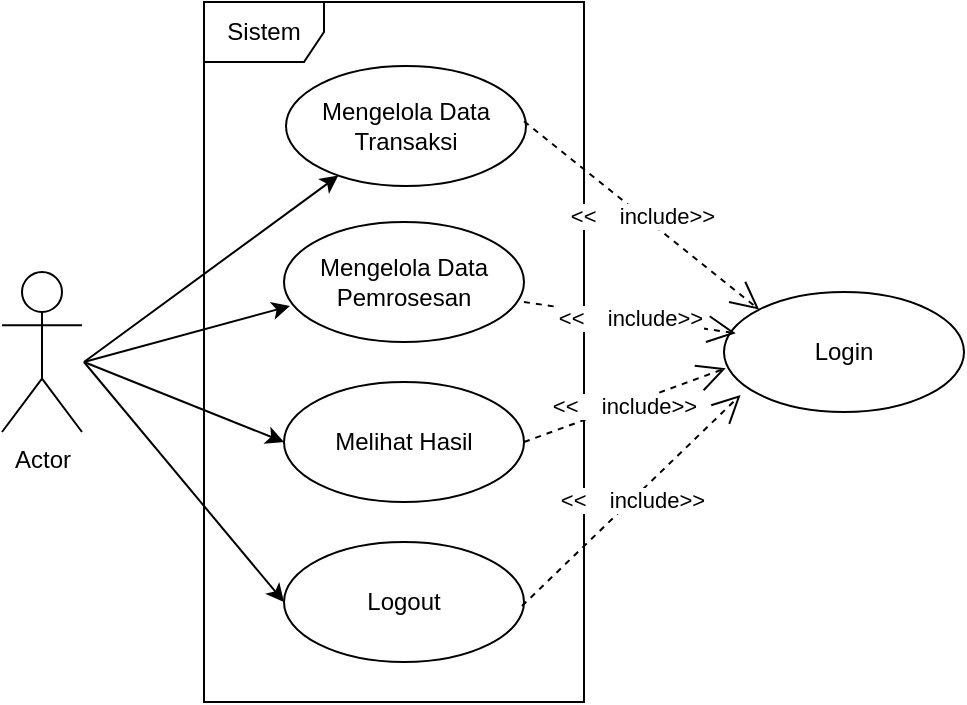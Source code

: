 <mxfile version="24.4.13" type="github" pages="11">
  <diagram id="aOuxWAGFsKa7KedxhtcM" name="USE CASE">
    <mxGraphModel dx="309" dy="191" grid="1" gridSize="10" guides="1" tooltips="1" connect="1" arrows="1" fold="1" page="1" pageScale="1" pageWidth="850" pageHeight="1100" math="0" shadow="0">
      <root>
        <mxCell id="0" />
        <mxCell id="1" parent="0" />
        <mxCell id="rLPcivs4fugQBoxBYxQB-1" style="edgeStyle=none;rounded=0;orthogonalLoop=1;jettySize=auto;html=1;" parent="1" target="rLPcivs4fugQBoxBYxQB-10" edge="1">
          <mxGeometry relative="1" as="geometry">
            <mxPoint x="220" y="190" as="sourcePoint" />
          </mxGeometry>
        </mxCell>
        <mxCell id="rLPcivs4fugQBoxBYxQB-2" style="edgeStyle=none;rounded=0;orthogonalLoop=1;jettySize=auto;html=1;entryX=0;entryY=0.5;entryDx=0;entryDy=0;" parent="1" target="rLPcivs4fugQBoxBYxQB-12" edge="1">
          <mxGeometry relative="1" as="geometry">
            <mxPoint x="220" y="190" as="sourcePoint" />
          </mxGeometry>
        </mxCell>
        <mxCell id="rLPcivs4fugQBoxBYxQB-3" style="edgeStyle=none;rounded=0;orthogonalLoop=1;jettySize=auto;html=1;entryX=0;entryY=0.5;entryDx=0;entryDy=0;" parent="1" target="rLPcivs4fugQBoxBYxQB-13" edge="1">
          <mxGeometry relative="1" as="geometry">
            <mxPoint x="220" y="190" as="sourcePoint" />
          </mxGeometry>
        </mxCell>
        <mxCell id="rLPcivs4fugQBoxBYxQB-6" value="Actor" style="shape=umlActor;verticalLabelPosition=bottom;verticalAlign=top;html=1;outlineConnect=0;" parent="1" vertex="1">
          <mxGeometry x="179" y="145" width="40" height="80" as="geometry" />
        </mxCell>
        <mxCell id="rLPcivs4fugQBoxBYxQB-10" value="Mengelola Data Transaksi" style="ellipse;whiteSpace=wrap;html=1;" parent="1" vertex="1">
          <mxGeometry x="321" y="42" width="120" height="60" as="geometry" />
        </mxCell>
        <mxCell id="rLPcivs4fugQBoxBYxQB-11" value="Mengelola Data Pemrosesan" style="ellipse;whiteSpace=wrap;html=1;" parent="1" vertex="1">
          <mxGeometry x="320" y="120" width="120" height="60" as="geometry" />
        </mxCell>
        <mxCell id="rLPcivs4fugQBoxBYxQB-12" value="Melihat Hasil" style="ellipse;whiteSpace=wrap;html=1;" parent="1" vertex="1">
          <mxGeometry x="320" y="200" width="120" height="60" as="geometry" />
        </mxCell>
        <mxCell id="rLPcivs4fugQBoxBYxQB-13" value="Logout" style="ellipse;whiteSpace=wrap;html=1;" parent="1" vertex="1">
          <mxGeometry x="320" y="280" width="120" height="60" as="geometry" />
        </mxCell>
        <mxCell id="rLPcivs4fugQBoxBYxQB-15" style="edgeStyle=none;rounded=0;orthogonalLoop=1;jettySize=auto;html=1;entryX=0.025;entryY=0.7;entryDx=0;entryDy=0;entryPerimeter=0;" parent="1" target="rLPcivs4fugQBoxBYxQB-11" edge="1">
          <mxGeometry relative="1" as="geometry">
            <mxPoint x="220" y="190" as="sourcePoint" />
          </mxGeometry>
        </mxCell>
        <mxCell id="rLPcivs4fugQBoxBYxQB-17" value="Login" style="ellipse;whiteSpace=wrap;html=1;" parent="1" vertex="1">
          <mxGeometry x="540" y="155" width="120" height="60" as="geometry" />
        </mxCell>
        <mxCell id="rLPcivs4fugQBoxBYxQB-18" value="Sistem" style="shape=umlFrame;whiteSpace=wrap;html=1;pointerEvents=0;" parent="1" vertex="1">
          <mxGeometry x="280" y="10" width="190" height="350" as="geometry" />
        </mxCell>
        <mxCell id="rLPcivs4fugQBoxBYxQB-19" value="&amp;lt;&amp;lt;&lt;span style=&quot;white-space: pre;&quot;&gt;&#x9;&lt;/span&gt;include&amp;gt;&amp;gt;" style="endArrow=open;endSize=12;dashed=1;html=1;rounded=0;entryX=0;entryY=0;entryDx=0;entryDy=0;" parent="1" target="rLPcivs4fugQBoxBYxQB-17" edge="1">
          <mxGeometry width="160" relative="1" as="geometry">
            <mxPoint x="440" y="69.58" as="sourcePoint" />
            <mxPoint x="600" y="69.58" as="targetPoint" />
          </mxGeometry>
        </mxCell>
        <mxCell id="rLPcivs4fugQBoxBYxQB-20" value="&amp;lt;&amp;lt;&lt;span style=&quot;white-space: pre;&quot;&gt;&#x9;&lt;/span&gt;include&amp;gt;&amp;gt;" style="endArrow=open;endSize=12;dashed=1;html=1;rounded=0;entryX=0.049;entryY=0.344;entryDx=0;entryDy=0;entryPerimeter=0;" parent="1" target="rLPcivs4fugQBoxBYxQB-17" edge="1">
          <mxGeometry width="160" relative="1" as="geometry">
            <mxPoint x="440" y="160" as="sourcePoint" />
            <mxPoint x="585" y="319.42" as="targetPoint" />
          </mxGeometry>
        </mxCell>
        <mxCell id="rLPcivs4fugQBoxBYxQB-21" value="&amp;lt;&amp;lt;&lt;span style=&quot;white-space: pre;&quot;&gt;&#x9;&lt;/span&gt;include&amp;gt;&amp;gt;" style="endArrow=open;endSize=12;dashed=1;html=1;rounded=0;entryX=0.007;entryY=0.636;entryDx=0;entryDy=0;entryPerimeter=0;" parent="1" target="rLPcivs4fugQBoxBYxQB-17" edge="1">
          <mxGeometry width="160" relative="1" as="geometry">
            <mxPoint x="440" y="230" as="sourcePoint" />
            <mxPoint x="556" y="317" as="targetPoint" />
          </mxGeometry>
        </mxCell>
        <mxCell id="rLPcivs4fugQBoxBYxQB-22" value="&amp;lt;&amp;lt;&lt;span style=&quot;white-space: pre;&quot;&gt;&#x9;&lt;/span&gt;include&amp;gt;&amp;gt;" style="endArrow=open;endSize=12;dashed=1;html=1;rounded=0;entryX=0.069;entryY=0.858;entryDx=0;entryDy=0;entryPerimeter=0;" parent="1" target="rLPcivs4fugQBoxBYxQB-17" edge="1">
          <mxGeometry width="160" relative="1" as="geometry">
            <mxPoint x="439" y="312" as="sourcePoint" />
            <mxPoint x="550" y="346" as="targetPoint" />
          </mxGeometry>
        </mxCell>
      </root>
    </mxGraphModel>
  </diagram>
  <diagram id="WHrqkOSvwpytpBaDsr5e" name="Activity Transaksi">
    <mxGraphModel dx="794" dy="493" grid="1" gridSize="10" guides="1" tooltips="1" connect="1" arrows="1" fold="1" page="1" pageScale="1" pageWidth="850" pageHeight="1100" math="0" shadow="0">
      <root>
        <mxCell id="0" />
        <mxCell id="1" parent="0" />
        <mxCell id="Lr8RGN1qJQahBYJTPD2E-1" value="Admin" style="swimlane;whiteSpace=wrap" vertex="1" parent="1">
          <mxGeometry x="160.5" y="128" width="199.5" height="512" as="geometry">
            <mxRectangle x="164.5" y="128" width="90" height="30" as="alternateBounds" />
          </mxGeometry>
        </mxCell>
        <mxCell id="Lr8RGN1qJQahBYJTPD2E-2" value="" style="ellipse;shape=startState;fillColor=#000000;strokeColor=#ff0000;" vertex="1" parent="Lr8RGN1qJQahBYJTPD2E-1">
          <mxGeometry x="100" y="40" width="30" height="30" as="geometry" />
        </mxCell>
        <mxCell id="Lr8RGN1qJQahBYJTPD2E-3" value="" style="edgeStyle=elbowEdgeStyle;elbow=horizontal;verticalAlign=bottom;endArrow=open;endSize=8;strokeColor=#FF0000;endFill=1;rounded=0" edge="1" parent="Lr8RGN1qJQahBYJTPD2E-1" source="Lr8RGN1qJQahBYJTPD2E-2" target="Lr8RGN1qJQahBYJTPD2E-4">
          <mxGeometry x="100" y="40" as="geometry">
            <mxPoint x="115" y="110" as="targetPoint" />
          </mxGeometry>
        </mxCell>
        <mxCell id="Lr8RGN1qJQahBYJTPD2E-4" value="Masuk ke &#xa;halaman admin" style="" vertex="1" parent="Lr8RGN1qJQahBYJTPD2E-1">
          <mxGeometry x="60" y="110" width="110" height="50" as="geometry" />
        </mxCell>
        <mxCell id="Lr8RGN1qJQahBYJTPD2E-5" value="Masuk menu&#xa;Data Transaksi" style="" vertex="1" parent="Lr8RGN1qJQahBYJTPD2E-1">
          <mxGeometry x="60" y="220" width="110" height="50" as="geometry" />
        </mxCell>
        <mxCell id="Lr8RGN1qJQahBYJTPD2E-6" value="Upload File&#xa;Transaksi" style="" vertex="1" parent="Lr8RGN1qJQahBYJTPD2E-1">
          <mxGeometry x="60" y="444" width="110" height="50" as="geometry" />
        </mxCell>
        <mxCell id="Lr8RGN1qJQahBYJTPD2E-7" value="" style="endArrow=open;strokeColor=#FF0000;endFill=1;rounded=0;entryX=0.5;entryY=0;entryDx=0;entryDy=0;" edge="1" parent="Lr8RGN1qJQahBYJTPD2E-1" source="Lr8RGN1qJQahBYJTPD2E-5" target="Lr8RGN1qJQahBYJTPD2E-19">
          <mxGeometry relative="1" as="geometry" />
        </mxCell>
        <mxCell id="Lr8RGN1qJQahBYJTPD2E-19" value="Download Template&#xa;Excel Transaksi" style="" vertex="1" parent="Lr8RGN1qJQahBYJTPD2E-1">
          <mxGeometry x="60" y="332" width="110" height="50" as="geometry" />
        </mxCell>
        <mxCell id="Lr8RGN1qJQahBYJTPD2E-8" value="Sistem" style="swimlane;whiteSpace=wrap" vertex="1" parent="1">
          <mxGeometry x="360" y="128" width="199.5" height="512" as="geometry">
            <mxRectangle x="164.5" y="128" width="90" height="30" as="alternateBounds" />
          </mxGeometry>
        </mxCell>
        <mxCell id="Lr8RGN1qJQahBYJTPD2E-9" value="Menampilkan&#xa;halaman dashboard" style="" vertex="1" parent="Lr8RGN1qJQahBYJTPD2E-8">
          <mxGeometry x="60" y="110" width="110" height="50" as="geometry" />
        </mxCell>
        <mxCell id="Lr8RGN1qJQahBYJTPD2E-10" value="menampilkan data &#xa;transaksi terinput" style="" vertex="1" parent="Lr8RGN1qJQahBYJTPD2E-8">
          <mxGeometry x="65" y="351" width="110" height="50" as="geometry" />
        </mxCell>
        <mxCell id="Lr8RGN1qJQahBYJTPD2E-11" value="" style="endArrow=open;strokeColor=#FF0000;endFill=1;rounded=0" edge="1" parent="Lr8RGN1qJQahBYJTPD2E-8" source="Lr8RGN1qJQahBYJTPD2E-10">
          <mxGeometry relative="1" as="geometry">
            <mxPoint x="120" y="451" as="targetPoint" />
          </mxGeometry>
        </mxCell>
        <mxCell id="Lr8RGN1qJQahBYJTPD2E-12" value="" style="ellipse;html=1;shape=endState;fillColor=#000000;strokeColor=#ff0000;" vertex="1" parent="Lr8RGN1qJQahBYJTPD2E-8">
          <mxGeometry x="110" y="456" width="20" height="20" as="geometry" />
        </mxCell>
        <mxCell id="Lr8RGN1qJQahBYJTPD2E-13" value="" style="endArrow=open;strokeColor=#FF0000;endFill=1;rounded=0;entryX=0.5;entryY=0;entryDx=0;entryDy=0;" edge="1" parent="1" target="Lr8RGN1qJQahBYJTPD2E-5">
          <mxGeometry relative="1" as="geometry">
            <mxPoint x="480" y="290" as="sourcePoint" />
            <mxPoint x="260" y="310" as="targetPoint" />
            <Array as="points">
              <mxPoint x="480" y="320" />
              <mxPoint x="276" y="320" />
            </Array>
          </mxGeometry>
        </mxCell>
        <mxCell id="Lr8RGN1qJQahBYJTPD2E-14" value="" style="edgeStyle=elbowEdgeStyle;elbow=horizontal;verticalAlign=bottom;endArrow=open;endSize=8;strokeColor=#FF0000;endFill=1;rounded=0;exitX=1.006;exitY=0.432;exitDx=0;exitDy=0;exitPerimeter=0;entryX=0;entryY=0.44;entryDx=0;entryDy=0;entryPerimeter=0;" edge="1" parent="1">
          <mxGeometry x="100" y="40" as="geometry">
            <mxPoint x="420" y="261" as="targetPoint" />
            <mxPoint x="331.16" y="260.6" as="sourcePoint" />
          </mxGeometry>
        </mxCell>
        <mxCell id="Lr8RGN1qJQahBYJTPD2E-15" value="" style="endArrow=open;strokeColor=#FF0000;endFill=1;rounded=0;exitX=1.01;exitY=0.534;exitDx=0;exitDy=0;entryX=0;entryY=0.5;entryDx=0;entryDy=0;exitPerimeter=0;" edge="1" parent="1" source="Lr8RGN1qJQahBYJTPD2E-6" target="Lr8RGN1qJQahBYJTPD2E-10">
          <mxGeometry relative="1" as="geometry">
            <mxPoint x="285.5" y="527" as="sourcePoint" />
            <mxPoint x="285.5" y="582" as="targetPoint" />
            <Array as="points">
              <mxPoint x="400" y="599" />
              <mxPoint x="400" y="504" />
            </Array>
          </mxGeometry>
        </mxCell>
        <mxCell id="Lr8RGN1qJQahBYJTPD2E-20" value="" style="endArrow=open;strokeColor=#FF0000;endFill=1;rounded=0;entryX=0.5;entryY=0;entryDx=0;entryDy=0;" edge="1" parent="1">
          <mxGeometry relative="1" as="geometry">
            <mxPoint x="275.5" y="511" as="sourcePoint" />
            <mxPoint x="275.5" y="573" as="targetPoint" />
          </mxGeometry>
        </mxCell>
      </root>
    </mxGraphModel>
  </diagram>
  <diagram name="Activity Login" id="mdXwDdVohjZxrUBeXFLH">
    <mxGraphModel dx="1114" dy="686" grid="1" gridSize="10" guides="1" tooltips="1" connect="1" arrows="1" fold="1" page="1" pageScale="1" pageWidth="850" pageHeight="1100" math="0" shadow="0">
      <root>
        <mxCell id="FyXOvFcZUltFLqDguy_Q-0" />
        <mxCell id="FyXOvFcZUltFLqDguy_Q-1" parent="FyXOvFcZUltFLqDguy_Q-0" />
        <mxCell id="FyXOvFcZUltFLqDguy_Q-2" value="Admin" style="swimlane;whiteSpace=wrap" vertex="1" parent="FyXOvFcZUltFLqDguy_Q-1">
          <mxGeometry x="160.5" y="128" width="199.5" height="402" as="geometry">
            <mxRectangle x="164.5" y="128" width="90" height="30" as="alternateBounds" />
          </mxGeometry>
        </mxCell>
        <mxCell id="FyXOvFcZUltFLqDguy_Q-3" value="" style="ellipse;shape=startState;fillColor=#000000;strokeColor=#ff0000;" vertex="1" parent="FyXOvFcZUltFLqDguy_Q-2">
          <mxGeometry x="100" y="40" width="30" height="30" as="geometry" />
        </mxCell>
        <mxCell id="FyXOvFcZUltFLqDguy_Q-4" value="" style="edgeStyle=elbowEdgeStyle;elbow=horizontal;verticalAlign=bottom;endArrow=open;endSize=8;strokeColor=#FF0000;endFill=1;rounded=0" edge="1" parent="FyXOvFcZUltFLqDguy_Q-2" source="FyXOvFcZUltFLqDguy_Q-3" target="FyXOvFcZUltFLqDguy_Q-5">
          <mxGeometry x="100" y="40" as="geometry">
            <mxPoint x="115" y="110" as="targetPoint" />
          </mxGeometry>
        </mxCell>
        <mxCell id="FyXOvFcZUltFLqDguy_Q-5" value="Masuk ke &#xa;halaman Login" style="" vertex="1" parent="FyXOvFcZUltFLqDguy_Q-2">
          <mxGeometry x="60" y="110" width="110" height="50" as="geometry" />
        </mxCell>
        <mxCell id="FyXOvFcZUltFLqDguy_Q-6" value="Mengisi Form Login" style="" vertex="1" parent="FyXOvFcZUltFLqDguy_Q-2">
          <mxGeometry x="60" y="220" width="110" height="50" as="geometry" />
        </mxCell>
        <mxCell id="FyXOvFcZUltFLqDguy_Q-7" value="Login" style="" vertex="1" parent="FyXOvFcZUltFLqDguy_Q-2">
          <mxGeometry x="60" y="331" width="110" height="50" as="geometry" />
        </mxCell>
        <mxCell id="FyXOvFcZUltFLqDguy_Q-10" value="Sistem" style="swimlane;whiteSpace=wrap" vertex="1" parent="FyXOvFcZUltFLqDguy_Q-1">
          <mxGeometry x="360" y="128" width="199.5" height="402" as="geometry">
            <mxRectangle x="164.5" y="128" width="90" height="30" as="alternateBounds" />
          </mxGeometry>
        </mxCell>
        <mxCell id="FyXOvFcZUltFLqDguy_Q-11" value="Menampilkan&#xa;form login" style="" vertex="1" parent="FyXOvFcZUltFLqDguy_Q-10">
          <mxGeometry x="60" y="110" width="110" height="50" as="geometry" />
        </mxCell>
        <mxCell id="FyXOvFcZUltFLqDguy_Q-12" value="Menampilkan &#xa;halaman dashboard" style="" vertex="1" parent="FyXOvFcZUltFLqDguy_Q-10">
          <mxGeometry x="65" y="238" width="110" height="50" as="geometry" />
        </mxCell>
        <mxCell id="FyXOvFcZUltFLqDguy_Q-13" value="" style="endArrow=open;strokeColor=#FF0000;endFill=1;rounded=0" edge="1" parent="FyXOvFcZUltFLqDguy_Q-10" source="FyXOvFcZUltFLqDguy_Q-12">
          <mxGeometry relative="1" as="geometry">
            <mxPoint x="120" y="338" as="targetPoint" />
          </mxGeometry>
        </mxCell>
        <mxCell id="FyXOvFcZUltFLqDguy_Q-14" value="" style="ellipse;html=1;shape=endState;fillColor=#000000;strokeColor=#ff0000;" vertex="1" parent="FyXOvFcZUltFLqDguy_Q-10">
          <mxGeometry x="110" y="343" width="20" height="20" as="geometry" />
        </mxCell>
        <mxCell id="FyXOvFcZUltFLqDguy_Q-15" value="" style="endArrow=open;strokeColor=#FF0000;endFill=1;rounded=0;entryX=0.5;entryY=0;entryDx=0;entryDy=0;" edge="1" parent="FyXOvFcZUltFLqDguy_Q-1" target="FyXOvFcZUltFLqDguy_Q-6">
          <mxGeometry relative="1" as="geometry">
            <mxPoint x="480" y="290" as="sourcePoint" />
            <mxPoint x="260" y="310" as="targetPoint" />
            <Array as="points">
              <mxPoint x="480" y="320" />
              <mxPoint x="276" y="320" />
            </Array>
          </mxGeometry>
        </mxCell>
        <mxCell id="FyXOvFcZUltFLqDguy_Q-16" value="" style="edgeStyle=elbowEdgeStyle;elbow=horizontal;verticalAlign=bottom;endArrow=open;endSize=8;strokeColor=#FF0000;endFill=1;rounded=0;exitX=1.006;exitY=0.432;exitDx=0;exitDy=0;exitPerimeter=0;entryX=0;entryY=0.44;entryDx=0;entryDy=0;entryPerimeter=0;" edge="1" parent="FyXOvFcZUltFLqDguy_Q-1">
          <mxGeometry x="100" y="40" as="geometry">
            <mxPoint x="420" y="261" as="targetPoint" />
            <mxPoint x="331.16" y="260.6" as="sourcePoint" />
          </mxGeometry>
        </mxCell>
        <mxCell id="FyXOvFcZUltFLqDguy_Q-17" value="" style="endArrow=open;strokeColor=#FF0000;endFill=1;rounded=0;exitX=1.01;exitY=0.534;exitDx=0;exitDy=0;entryX=0;entryY=0.5;entryDx=0;entryDy=0;exitPerimeter=0;" edge="1" parent="FyXOvFcZUltFLqDguy_Q-1" source="FyXOvFcZUltFLqDguy_Q-7" target="FyXOvFcZUltFLqDguy_Q-12">
          <mxGeometry relative="1" as="geometry">
            <mxPoint x="285.5" y="414" as="sourcePoint" />
            <mxPoint x="285.5" y="469" as="targetPoint" />
            <Array as="points">
              <mxPoint x="400" y="486" />
              <mxPoint x="400" y="391" />
            </Array>
          </mxGeometry>
        </mxCell>
        <mxCell id="FyXOvFcZUltFLqDguy_Q-18" value="" style="endArrow=open;strokeColor=#FF0000;endFill=1;rounded=0;entryX=0.5;entryY=0;entryDx=0;entryDy=0;" edge="1" parent="FyXOvFcZUltFLqDguy_Q-1">
          <mxGeometry relative="1" as="geometry">
            <mxPoint x="275.5" y="398" as="sourcePoint" />
            <mxPoint x="275.5" y="460" as="targetPoint" />
          </mxGeometry>
        </mxCell>
      </root>
    </mxGraphModel>
  </diagram>
  <diagram name="Activity Logout" id="jKHze3TVtICaou2jDoOQ">
    <mxGraphModel dx="1114" dy="686" grid="1" gridSize="10" guides="1" tooltips="1" connect="1" arrows="1" fold="1" page="1" pageScale="1" pageWidth="850" pageHeight="1100" math="0" shadow="0">
      <root>
        <mxCell id="VKee1pMLHFbHRuGgLbnl-0" />
        <mxCell id="VKee1pMLHFbHRuGgLbnl-1" parent="VKee1pMLHFbHRuGgLbnl-0" />
        <mxCell id="VKee1pMLHFbHRuGgLbnl-2" value="Admin" style="swimlane;whiteSpace=wrap" vertex="1" parent="VKee1pMLHFbHRuGgLbnl-1">
          <mxGeometry x="160.5" y="128" width="199.5" height="252" as="geometry">
            <mxRectangle x="164.5" y="128" width="90" height="30" as="alternateBounds" />
          </mxGeometry>
        </mxCell>
        <mxCell id="VKee1pMLHFbHRuGgLbnl-3" value="" style="ellipse;shape=startState;fillColor=#000000;strokeColor=#ff0000;" vertex="1" parent="VKee1pMLHFbHRuGgLbnl-2">
          <mxGeometry x="100" y="40" width="30" height="30" as="geometry" />
        </mxCell>
        <mxCell id="VKee1pMLHFbHRuGgLbnl-4" value="" style="edgeStyle=elbowEdgeStyle;elbow=horizontal;verticalAlign=bottom;endArrow=open;endSize=8;strokeColor=#FF0000;endFill=1;rounded=0" edge="1" parent="VKee1pMLHFbHRuGgLbnl-2" source="VKee1pMLHFbHRuGgLbnl-3" target="VKee1pMLHFbHRuGgLbnl-5">
          <mxGeometry x="100" y="40" as="geometry">
            <mxPoint x="115" y="110" as="targetPoint" />
          </mxGeometry>
        </mxCell>
        <mxCell id="VKee1pMLHFbHRuGgLbnl-5" value="Mengeklik &#xa;Tombol Logout" style="" vertex="1" parent="VKee1pMLHFbHRuGgLbnl-2">
          <mxGeometry x="60" y="110" width="110" height="50" as="geometry" />
        </mxCell>
        <mxCell id="VKee1pMLHFbHRuGgLbnl-8" value="Sistem" style="swimlane;whiteSpace=wrap" vertex="1" parent="VKee1pMLHFbHRuGgLbnl-1">
          <mxGeometry x="360" y="128" width="199.5" height="252" as="geometry">
            <mxRectangle x="164.5" y="128" width="90" height="30" as="alternateBounds" />
          </mxGeometry>
        </mxCell>
        <mxCell id="VKee1pMLHFbHRuGgLbnl-9" value="Menampilkan&#xa;Halaman Login" style="" vertex="1" parent="VKee1pMLHFbHRuGgLbnl-8">
          <mxGeometry x="60" y="110" width="110" height="50" as="geometry" />
        </mxCell>
        <mxCell id="VKee1pMLHFbHRuGgLbnl-11" value="" style="endArrow=open;strokeColor=#FF0000;endFill=1;rounded=0" edge="1" parent="VKee1pMLHFbHRuGgLbnl-8">
          <mxGeometry relative="1" as="geometry">
            <mxPoint x="120" y="210" as="targetPoint" />
            <mxPoint x="120" y="160" as="sourcePoint" />
          </mxGeometry>
        </mxCell>
        <mxCell id="VKee1pMLHFbHRuGgLbnl-12" value="" style="ellipse;html=1;shape=endState;fillColor=#000000;strokeColor=#ff0000;" vertex="1" parent="VKee1pMLHFbHRuGgLbnl-8">
          <mxGeometry x="110" y="215" width="20" height="20" as="geometry" />
        </mxCell>
        <mxCell id="VKee1pMLHFbHRuGgLbnl-14" value="" style="edgeStyle=elbowEdgeStyle;elbow=horizontal;verticalAlign=bottom;endArrow=open;endSize=8;strokeColor=#FF0000;endFill=1;rounded=0;exitX=1.006;exitY=0.432;exitDx=0;exitDy=0;exitPerimeter=0;entryX=0;entryY=0.44;entryDx=0;entryDy=0;entryPerimeter=0;" edge="1" parent="VKee1pMLHFbHRuGgLbnl-1">
          <mxGeometry x="100" y="40" as="geometry">
            <mxPoint x="420" y="261" as="targetPoint" />
            <mxPoint x="331.16" y="260.6" as="sourcePoint" />
          </mxGeometry>
        </mxCell>
      </root>
    </mxGraphModel>
  </diagram>
  <diagram id="yZZLOZTVqKNX57y_dGtF" name="Activity Proses">
    <mxGraphModel dx="794" dy="493" grid="1" gridSize="10" guides="1" tooltips="1" connect="1" arrows="1" fold="1" page="1" pageScale="1" pageWidth="850" pageHeight="1100" math="0" shadow="0">
      <root>
        <mxCell id="0" />
        <mxCell id="1" parent="0" />
        <mxCell id="TF1yqGeoFuhnruz2873I-1" value="Admin" style="swimlane;whiteSpace=wrap" vertex="1" parent="1">
          <mxGeometry x="160.5" y="128" width="199.5" height="392" as="geometry">
            <mxRectangle x="164.5" y="128" width="90" height="30" as="alternateBounds" />
          </mxGeometry>
        </mxCell>
        <mxCell id="TF1yqGeoFuhnruz2873I-2" value="" style="ellipse;shape=startState;fillColor=#000000;strokeColor=#ff0000;" vertex="1" parent="TF1yqGeoFuhnruz2873I-1">
          <mxGeometry x="100" y="40" width="30" height="30" as="geometry" />
        </mxCell>
        <mxCell id="TF1yqGeoFuhnruz2873I-3" value="" style="edgeStyle=elbowEdgeStyle;elbow=horizontal;verticalAlign=bottom;endArrow=open;endSize=8;strokeColor=#FF0000;endFill=1;rounded=0" edge="1" parent="TF1yqGeoFuhnruz2873I-1" source="TF1yqGeoFuhnruz2873I-2" target="TF1yqGeoFuhnruz2873I-4">
          <mxGeometry x="100" y="40" as="geometry">
            <mxPoint x="115" y="110" as="targetPoint" />
          </mxGeometry>
        </mxCell>
        <mxCell id="TF1yqGeoFuhnruz2873I-4" value="Masuk ke &#xa;halaman admin" style="" vertex="1" parent="TF1yqGeoFuhnruz2873I-1">
          <mxGeometry x="60" y="110" width="110" height="50" as="geometry" />
        </mxCell>
        <mxCell id="TF1yqGeoFuhnruz2873I-5" value="Masuk menu&#xa;Proses" style="" vertex="1" parent="TF1yqGeoFuhnruz2873I-1">
          <mxGeometry x="60" y="220" width="110" height="50" as="geometry" />
        </mxCell>
        <mxCell id="TF1yqGeoFuhnruz2873I-7" value="" style="endArrow=open;strokeColor=#FF0000;endFill=1;rounded=0;entryX=0.5;entryY=0;entryDx=0;entryDy=0;" edge="1" parent="TF1yqGeoFuhnruz2873I-1" source="TF1yqGeoFuhnruz2873I-5" target="TF1yqGeoFuhnruz2873I-8">
          <mxGeometry relative="1" as="geometry" />
        </mxCell>
        <mxCell id="TF1yqGeoFuhnruz2873I-8" value="Input data proses" style="" vertex="1" parent="TF1yqGeoFuhnruz2873I-1">
          <mxGeometry x="60" y="326" width="110" height="50" as="geometry" />
        </mxCell>
        <mxCell id="TF1yqGeoFuhnruz2873I-9" value="Sistem" style="swimlane;whiteSpace=wrap" vertex="1" parent="1">
          <mxGeometry x="360" y="128" width="199.5" height="392" as="geometry">
            <mxRectangle x="164.5" y="128" width="90" height="30" as="alternateBounds" />
          </mxGeometry>
        </mxCell>
        <mxCell id="TF1yqGeoFuhnruz2873I-10" value="Menampilkan&#xa;halaman dashboard" style="" vertex="1" parent="TF1yqGeoFuhnruz2873I-9">
          <mxGeometry x="60" y="110" width="110" height="50" as="geometry" />
        </mxCell>
        <mxCell id="TF1yqGeoFuhnruz2873I-11" value="Menampilkan &#xa;Hasil Proses" style="" vertex="1" parent="TF1yqGeoFuhnruz2873I-9">
          <mxGeometry x="65" y="232" width="110" height="50" as="geometry" />
        </mxCell>
        <mxCell id="TF1yqGeoFuhnruz2873I-12" value="" style="endArrow=open;strokeColor=#FF0000;endFill=1;rounded=0" edge="1" parent="TF1yqGeoFuhnruz2873I-9" source="TF1yqGeoFuhnruz2873I-11">
          <mxGeometry relative="1" as="geometry">
            <mxPoint x="120" y="332" as="targetPoint" />
          </mxGeometry>
        </mxCell>
        <mxCell id="TF1yqGeoFuhnruz2873I-13" value="" style="ellipse;html=1;shape=endState;fillColor=#000000;strokeColor=#ff0000;" vertex="1" parent="TF1yqGeoFuhnruz2873I-9">
          <mxGeometry x="110" y="337" width="20" height="20" as="geometry" />
        </mxCell>
        <mxCell id="TF1yqGeoFuhnruz2873I-14" value="" style="endArrow=open;strokeColor=#FF0000;endFill=1;rounded=0;entryX=0.5;entryY=0;entryDx=0;entryDy=0;" edge="1" parent="1" target="TF1yqGeoFuhnruz2873I-5">
          <mxGeometry relative="1" as="geometry">
            <mxPoint x="480" y="290" as="sourcePoint" />
            <mxPoint x="260" y="310" as="targetPoint" />
            <Array as="points">
              <mxPoint x="480" y="320" />
              <mxPoint x="276" y="320" />
            </Array>
          </mxGeometry>
        </mxCell>
        <mxCell id="TF1yqGeoFuhnruz2873I-15" value="" style="edgeStyle=elbowEdgeStyle;elbow=horizontal;verticalAlign=bottom;endArrow=open;endSize=8;strokeColor=#FF0000;endFill=1;rounded=0;exitX=1.006;exitY=0.432;exitDx=0;exitDy=0;exitPerimeter=0;entryX=0;entryY=0.44;entryDx=0;entryDy=0;entryPerimeter=0;" edge="1" parent="1">
          <mxGeometry x="100" y="40" as="geometry">
            <mxPoint x="420" y="261" as="targetPoint" />
            <mxPoint x="331.16" y="260.6" as="sourcePoint" />
          </mxGeometry>
        </mxCell>
        <mxCell id="TF1yqGeoFuhnruz2873I-16" value="" style="endArrow=open;strokeColor=#FF0000;endFill=1;rounded=0;exitX=1.01;exitY=0.534;exitDx=0;exitDy=0;entryX=0;entryY=0.5;entryDx=0;entryDy=0;exitPerimeter=0;" edge="1" parent="1" target="TF1yqGeoFuhnruz2873I-11">
          <mxGeometry relative="1" as="geometry">
            <mxPoint x="331.6" y="479.7" as="sourcePoint" />
            <mxPoint x="285.5" y="463" as="targetPoint" />
            <Array as="points">
              <mxPoint x="400" y="480" />
              <mxPoint x="400" y="385" />
            </Array>
          </mxGeometry>
        </mxCell>
      </root>
    </mxGraphModel>
  </diagram>
  <diagram name="Activity Hasil" id="tIs30vd-VJj-s6zl6two">
    <mxGraphModel dx="548" dy="340" grid="1" gridSize="10" guides="1" tooltips="1" connect="1" arrows="1" fold="1" page="1" pageScale="1" pageWidth="850" pageHeight="1100" math="0" shadow="0">
      <root>
        <mxCell id="8V5iFr27l7Fm-z_9XQXJ-0" />
        <mxCell id="8V5iFr27l7Fm-z_9XQXJ-1" parent="8V5iFr27l7Fm-z_9XQXJ-0" />
        <mxCell id="8V5iFr27l7Fm-z_9XQXJ-2" value="Admin" style="swimlane;whiteSpace=wrap" vertex="1" parent="8V5iFr27l7Fm-z_9XQXJ-1">
          <mxGeometry x="160.5" y="128" width="199.5" height="472" as="geometry">
            <mxRectangle x="164.5" y="128" width="90" height="30" as="alternateBounds" />
          </mxGeometry>
        </mxCell>
        <mxCell id="8V5iFr27l7Fm-z_9XQXJ-3" value="" style="ellipse;shape=startState;fillColor=#000000;strokeColor=#ff0000;" vertex="1" parent="8V5iFr27l7Fm-z_9XQXJ-2">
          <mxGeometry x="100" y="40" width="30" height="30" as="geometry" />
        </mxCell>
        <mxCell id="8V5iFr27l7Fm-z_9XQXJ-4" value="" style="edgeStyle=elbowEdgeStyle;elbow=horizontal;verticalAlign=bottom;endArrow=open;endSize=8;strokeColor=#FF0000;endFill=1;rounded=0" edge="1" parent="8V5iFr27l7Fm-z_9XQXJ-2" source="8V5iFr27l7Fm-z_9XQXJ-3" target="8V5iFr27l7Fm-z_9XQXJ-5">
          <mxGeometry x="100" y="40" as="geometry">
            <mxPoint x="115" y="110" as="targetPoint" />
          </mxGeometry>
        </mxCell>
        <mxCell id="8V5iFr27l7Fm-z_9XQXJ-5" value="Masuk ke &#xa;halaman admin" style="" vertex="1" parent="8V5iFr27l7Fm-z_9XQXJ-2">
          <mxGeometry x="60" y="110" width="110" height="50" as="geometry" />
        </mxCell>
        <mxCell id="8V5iFr27l7Fm-z_9XQXJ-6" value="Masuk menu&#xa;Hasil" style="" vertex="1" parent="8V5iFr27l7Fm-z_9XQXJ-2">
          <mxGeometry x="60" y="220" width="110" height="50" as="geometry" />
        </mxCell>
        <mxCell id="8V5iFr27l7Fm-z_9XQXJ-8" value="Pilih salah &#xa;satu log" style="" vertex="1" parent="8V5iFr27l7Fm-z_9XQXJ-2">
          <mxGeometry x="60" y="315" width="110" height="50" as="geometry" />
        </mxCell>
        <mxCell id="p179PKt8Ii1DKJUBcH1K-1" value="" style="endArrow=open;strokeColor=#FF0000;endFill=1;rounded=0;entryX=0.533;entryY=-0.001;entryDx=0;entryDy=0;exitX=0.542;exitY=1.005;exitDx=0;exitDy=0;exitPerimeter=0;entryPerimeter=0;" edge="1" parent="8V5iFr27l7Fm-z_9XQXJ-2" target="8V5iFr27l7Fm-z_9XQXJ-8">
          <mxGeometry relative="1" as="geometry">
            <mxPoint x="318.12" y="271.25" as="sourcePoint" />
            <mxPoint x="113.5" y="314" as="targetPoint" />
            <Array as="points">
              <mxPoint x="318.5" y="292" />
              <mxPoint x="118.5" y="292" />
            </Array>
          </mxGeometry>
        </mxCell>
        <mxCell id="8V5iFr27l7Fm-z_9XQXJ-9" value="Sistem" style="swimlane;whiteSpace=wrap" vertex="1" parent="8V5iFr27l7Fm-z_9XQXJ-1">
          <mxGeometry x="360" y="128" width="199.5" height="472" as="geometry">
            <mxRectangle x="164.5" y="128" width="90" height="30" as="alternateBounds" />
          </mxGeometry>
        </mxCell>
        <mxCell id="8V5iFr27l7Fm-z_9XQXJ-10" value="Menampilkan&#xa;halaman dashboard" style="" vertex="1" parent="8V5iFr27l7Fm-z_9XQXJ-9">
          <mxGeometry x="60" y="110" width="110" height="50" as="geometry" />
        </mxCell>
        <mxCell id="8V5iFr27l7Fm-z_9XQXJ-11" value="Menampilkan &#xa;Hasil Proses" style="" vertex="1" parent="8V5iFr27l7Fm-z_9XQXJ-9">
          <mxGeometry x="61" y="311" width="110" height="50" as="geometry" />
        </mxCell>
        <mxCell id="8V5iFr27l7Fm-z_9XQXJ-12" value="" style="endArrow=open;strokeColor=#FF0000;endFill=1;rounded=0" edge="1" parent="8V5iFr27l7Fm-z_9XQXJ-9" source="8V5iFr27l7Fm-z_9XQXJ-11">
          <mxGeometry relative="1" as="geometry">
            <mxPoint x="116" y="411" as="targetPoint" />
          </mxGeometry>
        </mxCell>
        <mxCell id="8V5iFr27l7Fm-z_9XQXJ-13" value="" style="ellipse;html=1;shape=endState;fillColor=#000000;strokeColor=#ff0000;" vertex="1" parent="8V5iFr27l7Fm-z_9XQXJ-9">
          <mxGeometry x="105" y="413" width="20" height="20" as="geometry" />
        </mxCell>
        <mxCell id="p179PKt8Ii1DKJUBcH1K-0" value="Menampilkan &#xa;Data Log Proses" style="" vertex="1" parent="8V5iFr27l7Fm-z_9XQXJ-9">
          <mxGeometry x="60" y="221" width="110" height="50" as="geometry" />
        </mxCell>
        <mxCell id="p179PKt8Ii1DKJUBcH1K-2" value="" style="endArrow=open;strokeColor=#FF0000;endFill=1;rounded=0;entryX=0;entryY=0.5;entryDx=0;entryDy=0;" edge="1" parent="8V5iFr27l7Fm-z_9XQXJ-9">
          <mxGeometry relative="1" as="geometry">
            <mxPoint x="-29" y="335.5" as="sourcePoint" />
            <mxPoint x="60" y="336.5" as="targetPoint" />
          </mxGeometry>
        </mxCell>
        <mxCell id="8V5iFr27l7Fm-z_9XQXJ-14" value="" style="endArrow=open;strokeColor=#FF0000;endFill=1;rounded=0;entryX=0.5;entryY=0;entryDx=0;entryDy=0;" edge="1" parent="8V5iFr27l7Fm-z_9XQXJ-1" target="8V5iFr27l7Fm-z_9XQXJ-6">
          <mxGeometry relative="1" as="geometry">
            <mxPoint x="480" y="290" as="sourcePoint" />
            <mxPoint x="260" y="310" as="targetPoint" />
            <Array as="points">
              <mxPoint x="480" y="320" />
              <mxPoint x="276" y="320" />
            </Array>
          </mxGeometry>
        </mxCell>
        <mxCell id="8V5iFr27l7Fm-z_9XQXJ-15" value="" style="edgeStyle=elbowEdgeStyle;elbow=horizontal;verticalAlign=bottom;endArrow=open;endSize=8;strokeColor=#FF0000;endFill=1;rounded=0;exitX=1.006;exitY=0.432;exitDx=0;exitDy=0;exitPerimeter=0;entryX=0;entryY=0.44;entryDx=0;entryDy=0;entryPerimeter=0;" edge="1" parent="8V5iFr27l7Fm-z_9XQXJ-1">
          <mxGeometry x="100" y="40" as="geometry">
            <mxPoint x="420" y="261" as="targetPoint" />
            <mxPoint x="331.16" y="260.6" as="sourcePoint" />
          </mxGeometry>
        </mxCell>
        <mxCell id="8V5iFr27l7Fm-z_9XQXJ-7" value="" style="endArrow=open;strokeColor=#FF0000;endFill=1;rounded=0;entryX=0;entryY=0.5;entryDx=0;entryDy=0;" edge="1" parent="8V5iFr27l7Fm-z_9XQXJ-1" source="8V5iFr27l7Fm-z_9XQXJ-6" target="p179PKt8Ii1DKJUBcH1K-0">
          <mxGeometry relative="1" as="geometry" />
        </mxCell>
      </root>
    </mxGraphModel>
  </diagram>
  <diagram id="jQrRQq5m-AVlhTqL1CF0" name="Squence Transaksi">
    <mxGraphModel dx="635" dy="394" grid="1" gridSize="10" guides="1" tooltips="1" connect="1" arrows="1" fold="1" page="1" pageScale="1" pageWidth="850" pageHeight="1100" math="0" shadow="0">
      <root>
        <mxCell id="0" />
        <mxCell id="1" parent="0" />
        <mxCell id="vXks8UVkiUpFiRP3AnR4-1" value="" style="shape=umlLifeline;perimeter=lifelinePerimeter;whiteSpace=wrap;html=1;container=1;dropTarget=0;collapsible=0;recursiveResize=0;outlineConnect=0;portConstraint=eastwest;newEdgeStyle={&quot;curved&quot;:0,&quot;rounded&quot;:0};participant=umlBoundary;" vertex="1" parent="1">
          <mxGeometry x="335" y="120" width="50" height="300" as="geometry" />
        </mxCell>
        <mxCell id="vXks8UVkiUpFiRP3AnR4-2" value="" style="html=1;points=[[0,0,0,0,5],[0,1,0,0,-5],[1,0,0,0,5],[1,1,0,0,-5]];perimeter=orthogonalPerimeter;outlineConnect=0;targetShapes=umlLifeline;portConstraint=eastwest;newEdgeStyle={&quot;curved&quot;:0,&quot;rounded&quot;:0};" vertex="1" parent="vXks8UVkiUpFiRP3AnR4-1">
          <mxGeometry x="20" y="80" width="10" height="200" as="geometry" />
        </mxCell>
        <mxCell id="vXks8UVkiUpFiRP3AnR4-3" value="" style="shape=umlLifeline;perimeter=lifelinePerimeter;whiteSpace=wrap;html=1;container=1;dropTarget=0;collapsible=0;recursiveResize=0;outlineConnect=0;portConstraint=eastwest;newEdgeStyle={&quot;curved&quot;:0,&quot;rounded&quot;:0};participant=umlControl;" vertex="1" parent="1">
          <mxGeometry x="460" y="119" width="40" height="300" as="geometry" />
        </mxCell>
        <mxCell id="vXks8UVkiUpFiRP3AnR4-5" style="edgeStyle=none;rounded=0;orthogonalLoop=1;jettySize=auto;html=1;curved=0;" edge="1" parent="vXks8UVkiUpFiRP3AnR4-3" target="vXks8UVkiUpFiRP3AnR4-3">
          <mxGeometry relative="1" as="geometry">
            <mxPoint x="19.833" y="185.75" as="sourcePoint" />
          </mxGeometry>
        </mxCell>
        <mxCell id="vXks8UVkiUpFiRP3AnR4-7" value="" style="html=1;points=[[0,0,0,0,5],[0,1,0,0,-5],[1,0,0,0,5],[1,1,0,0,-5]];perimeter=orthogonalPerimeter;outlineConnect=0;targetShapes=umlLifeline;portConstraint=eastwest;newEdgeStyle={&quot;curved&quot;:0,&quot;rounded&quot;:0};" vertex="1" parent="vXks8UVkiUpFiRP3AnR4-3">
          <mxGeometry x="15" y="231" width="10" height="29" as="geometry" />
        </mxCell>
        <mxCell id="Ya-DBXPCKcYMRWp4sNdE-8" value="" style="html=1;points=[[0,0,0,0,5],[0,1,0,0,-5],[1,0,0,0,5],[1,1,0,0,-5]];perimeter=orthogonalPerimeter;outlineConnect=0;targetShapes=umlLifeline;portConstraint=eastwest;newEdgeStyle={&quot;curved&quot;:0,&quot;rounded&quot;:0};" vertex="1" parent="vXks8UVkiUpFiRP3AnR4-3">
          <mxGeometry x="15" y="81" width="10" height="39" as="geometry" />
        </mxCell>
        <mxCell id="Ya-DBXPCKcYMRWp4sNdE-11" value="" style="html=1;points=[[0,0,0,0,5],[0,1,0,0,-5],[1,0,0,0,5],[1,1,0,0,-5]];perimeter=orthogonalPerimeter;outlineConnect=0;targetShapes=umlLifeline;portConstraint=eastwest;newEdgeStyle={&quot;curved&quot;:0,&quot;rounded&quot;:0};" vertex="1" parent="vXks8UVkiUpFiRP3AnR4-3">
          <mxGeometry x="15" y="131" width="10" height="29" as="geometry" />
        </mxCell>
        <mxCell id="vXks8UVkiUpFiRP3AnR4-8" value="" style="shape=umlLifeline;perimeter=lifelinePerimeter;whiteSpace=wrap;html=1;container=1;dropTarget=0;collapsible=0;recursiveResize=0;outlineConnect=0;portConstraint=eastwest;newEdgeStyle={&quot;curved&quot;:0,&quot;rounded&quot;:0};participant=umlBoundary;" vertex="1" parent="1">
          <mxGeometry x="575" y="119" width="50" height="300" as="geometry" />
        </mxCell>
        <mxCell id="vXks8UVkiUpFiRP3AnR4-9" value="" style="html=1;points=[[0,0,0,0,5],[0,1,0,0,-5],[1,0,0,0,5],[1,1,0,0,-5]];perimeter=orthogonalPerimeter;outlineConnect=0;targetShapes=umlLifeline;portConstraint=eastwest;newEdgeStyle={&quot;curved&quot;:0,&quot;rounded&quot;:0};" vertex="1" parent="vXks8UVkiUpFiRP3AnR4-8">
          <mxGeometry x="20" y="113" width="10" height="10" as="geometry" />
        </mxCell>
        <mxCell id="vXks8UVkiUpFiRP3AnR4-10" value="" style="html=1;points=[[0,0,0,0,5],[0,1,0,0,-5],[1,0,0,0,5],[1,1,0,0,-5]];perimeter=orthogonalPerimeter;outlineConnect=0;targetShapes=umlLifeline;portConstraint=eastwest;newEdgeStyle={&quot;curved&quot;:0,&quot;rounded&quot;:0};" vertex="1" parent="vXks8UVkiUpFiRP3AnR4-8">
          <mxGeometry x="20" y="200" width="10" height="10" as="geometry" />
        </mxCell>
        <mxCell id="vXks8UVkiUpFiRP3AnR4-11" value="" style="html=1;points=[[0,0,0,0,5],[0,1,0,0,-5],[1,0,0,0,5],[1,1,0,0,-5]];perimeter=orthogonalPerimeter;outlineConnect=0;targetShapes=umlLifeline;portConstraint=eastwest;newEdgeStyle={&quot;curved&quot;:0,&quot;rounded&quot;:0};" vertex="1" parent="vXks8UVkiUpFiRP3AnR4-8">
          <mxGeometry x="20" y="261" width="10" height="19" as="geometry" />
        </mxCell>
        <mxCell id="vXks8UVkiUpFiRP3AnR4-12" value="" style="shape=umlLifeline;perimeter=lifelinePerimeter;whiteSpace=wrap;html=1;container=1;dropTarget=0;collapsible=0;recursiveResize=0;outlineConnect=0;portConstraint=eastwest;newEdgeStyle={&quot;curved&quot;:0,&quot;rounded&quot;:0};participant=umlActor;" vertex="1" parent="1">
          <mxGeometry x="230" y="120" width="20" height="300" as="geometry" />
        </mxCell>
        <mxCell id="vXks8UVkiUpFiRP3AnR4-13" value="" style="html=1;points=[[0,0,0,0,5],[0,1,0,0,-5],[1,0,0,0,5],[1,1,0,0,-5]];perimeter=orthogonalPerimeter;outlineConnect=0;targetShapes=umlLifeline;portConstraint=eastwest;newEdgeStyle={&quot;curved&quot;:0,&quot;rounded&quot;:0};" vertex="1" parent="vXks8UVkiUpFiRP3AnR4-12">
          <mxGeometry x="5" y="60" width="10" height="240" as="geometry" />
        </mxCell>
        <mxCell id="vXks8UVkiUpFiRP3AnR4-14" style="edgeStyle=none;rounded=0;orthogonalLoop=1;jettySize=auto;html=1;curved=0;" edge="1" parent="1" target="vXks8UVkiUpFiRP3AnR4-2">
          <mxGeometry relative="1" as="geometry">
            <mxPoint x="359.5" y="201" as="targetPoint" />
            <mxPoint x="245" y="201" as="sourcePoint" />
          </mxGeometry>
        </mxCell>
        <mxCell id="vXks8UVkiUpFiRP3AnR4-16" style="edgeStyle=none;rounded=0;orthogonalLoop=1;jettySize=auto;html=1;curved=0;" edge="1" parent="1">
          <mxGeometry relative="1" as="geometry">
            <mxPoint x="475" y="280" as="sourcePoint" />
            <mxPoint x="475" y="280" as="targetPoint" />
          </mxGeometry>
        </mxCell>
        <mxCell id="vXks8UVkiUpFiRP3AnR4-17" style="edgeStyle=none;rounded=0;orthogonalLoop=1;jettySize=auto;html=1;curved=0;" edge="1" parent="1" source="vXks8UVkiUpFiRP3AnR4-2" target="vXks8UVkiUpFiRP3AnR4-7">
          <mxGeometry relative="1" as="geometry" />
        </mxCell>
        <mxCell id="vXks8UVkiUpFiRP3AnR4-20" style="edgeStyle=none;rounded=0;orthogonalLoop=1;jettySize=auto;html=1;curved=0;" edge="1" parent="1" source="vXks8UVkiUpFiRP3AnR4-7" target="vXks8UVkiUpFiRP3AnR4-11">
          <mxGeometry relative="1" as="geometry" />
        </mxCell>
        <mxCell id="vXks8UVkiUpFiRP3AnR4-21" style="edgeStyle=none;rounded=0;orthogonalLoop=1;jettySize=auto;html=1;curved=0;" edge="1" parent="1">
          <mxGeometry relative="1" as="geometry">
            <mxPoint x="596" y="397.5" as="sourcePoint" />
            <mxPoint x="366" y="397.5" as="targetPoint" />
          </mxGeometry>
        </mxCell>
        <mxCell id="vXks8UVkiUpFiRP3AnR4-22" value="Admin" style="text;html=1;align=center;verticalAlign=middle;whiteSpace=wrap;rounded=0;" vertex="1" parent="1">
          <mxGeometry x="215" y="160" width="50" height="20" as="geometry" />
        </mxCell>
        <mxCell id="vXks8UVkiUpFiRP3AnR4-23" value="Halaman Data Transaksi" style="text;html=1;align=center;verticalAlign=middle;whiteSpace=wrap;rounded=0;" vertex="1" parent="1">
          <mxGeometry x="312.5" y="160" width="95" height="20" as="geometry" />
        </mxCell>
        <mxCell id="vXks8UVkiUpFiRP3AnR4-24" value="Aksi" style="text;html=1;align=center;verticalAlign=middle;whiteSpace=wrap;rounded=0;" vertex="1" parent="1">
          <mxGeometry x="432.5" y="160" width="95" height="20" as="geometry" />
        </mxCell>
        <mxCell id="vXks8UVkiUpFiRP3AnR4-25" value="Tabel Transaksi" style="text;html=1;align=center;verticalAlign=middle;whiteSpace=wrap;rounded=0;" vertex="1" parent="1">
          <mxGeometry x="552.5" y="160" width="95" height="20" as="geometry" />
        </mxCell>
        <mxCell id="vXks8UVkiUpFiRP3AnR4-28" value="&lt;span style=&quot;background-color: initial;&quot;&gt;Reset Data&lt;/span&gt;" style="text;html=1;align=center;verticalAlign=middle;whiteSpace=wrap;rounded=0;" vertex="1" parent="1">
          <mxGeometry x="365" y="334" width="115" height="20" as="geometry" />
        </mxCell>
        <mxCell id="vXks8UVkiUpFiRP3AnR4-29" value="Berhasil Hapus" style="text;html=1;align=center;verticalAlign=middle;whiteSpace=wrap;rounded=0;fontSize=10;fontStyle=2" vertex="1" parent="1">
          <mxGeometry x="370" y="380" width="115" height="20" as="geometry" />
        </mxCell>
        <mxCell id="vXks8UVkiUpFiRP3AnR4-32" value="&lt;span style=&quot;background-color: initial;&quot;&gt;Hapus()&lt;/span&gt;" style="text;html=1;align=center;verticalAlign=middle;whiteSpace=wrap;rounded=0;" vertex="1" parent="1">
          <mxGeometry x="480" y="360" width="115" height="20" as="geometry" />
        </mxCell>
        <mxCell id="Ya-DBXPCKcYMRWp4sNdE-9" value="Download Template" style="html=1;verticalAlign=bottom;endArrow=block;curved=0;rounded=0;entryX=0;entryY=0;entryDx=0;entryDy=5;" edge="1" target="Ya-DBXPCKcYMRWp4sNdE-8" parent="1" source="vXks8UVkiUpFiRP3AnR4-2">
          <mxGeometry relative="1" as="geometry">
            <mxPoint x="405" y="205" as="sourcePoint" />
          </mxGeometry>
        </mxCell>
        <mxCell id="Ya-DBXPCKcYMRWp4sNdE-10" value="File Template" style="html=1;verticalAlign=bottom;endArrow=open;dashed=1;endSize=8;curved=0;rounded=0;exitX=0;exitY=1;exitDx=0;exitDy=-5;" edge="1" source="Ya-DBXPCKcYMRWp4sNdE-8" parent="1" target="vXks8UVkiUpFiRP3AnR4-2">
          <mxGeometry relative="1" as="geometry">
            <mxPoint x="405" y="275" as="targetPoint" />
          </mxGeometry>
        </mxCell>
        <mxCell id="Ya-DBXPCKcYMRWp4sNdE-13" value="Upload Transaksi" style="html=1;verticalAlign=bottom;endArrow=block;curved=0;rounded=0;" edge="1" parent="1">
          <mxGeometry width="80" relative="1" as="geometry">
            <mxPoint x="365" y="270" as="sourcePoint" />
            <mxPoint x="475" y="270" as="targetPoint" />
            <Array as="points">
              <mxPoint x="420" y="270" />
            </Array>
            <mxPoint as="offset" />
          </mxGeometry>
        </mxCell>
        <mxCell id="Ya-DBXPCKcYMRWp4sNdE-15" value="Tambah()" style="html=1;verticalAlign=bottom;endArrow=block;curved=0;rounded=0;" edge="1" parent="1" source="Ya-DBXPCKcYMRWp4sNdE-8" target="vXks8UVkiUpFiRP3AnR4-9">
          <mxGeometry width="80" relative="1" as="geometry">
            <mxPoint x="495" y="240" as="sourcePoint" />
            <mxPoint x="575" y="240" as="targetPoint" />
          </mxGeometry>
        </mxCell>
      </root>
    </mxGraphModel>
  </diagram>
  <diagram name="Squence Login" id="-HV8__NlO4uYIQTjXUdr">
    <mxGraphModel dx="768" dy="473" grid="1" gridSize="10" guides="1" tooltips="1" connect="1" arrows="1" fold="1" page="1" pageScale="1" pageWidth="850" pageHeight="1100" math="0" shadow="0">
      <root>
        <mxCell id="225ExEQ4wloVMV0Z2VOD-0" />
        <mxCell id="225ExEQ4wloVMV0Z2VOD-1" parent="225ExEQ4wloVMV0Z2VOD-0" />
        <mxCell id="225ExEQ4wloVMV0Z2VOD-2" value="" style="shape=umlLifeline;perimeter=lifelinePerimeter;whiteSpace=wrap;html=1;container=1;dropTarget=0;collapsible=0;recursiveResize=0;outlineConnect=0;portConstraint=eastwest;newEdgeStyle={&quot;curved&quot;:0,&quot;rounded&quot;:0};participant=umlBoundary;" vertex="1" parent="225ExEQ4wloVMV0Z2VOD-1">
          <mxGeometry x="335" y="120" width="50" height="220" as="geometry" />
        </mxCell>
        <mxCell id="225ExEQ4wloVMV0Z2VOD-3" value="" style="html=1;points=[[0,0,0,0,5],[0,1,0,0,-5],[1,0,0,0,5],[1,1,0,0,-5]];perimeter=orthogonalPerimeter;outlineConnect=0;targetShapes=umlLifeline;portConstraint=eastwest;newEdgeStyle={&quot;curved&quot;:0,&quot;rounded&quot;:0};" vertex="1" parent="225ExEQ4wloVMV0Z2VOD-2">
          <mxGeometry x="20" y="80" width="10" height="70" as="geometry" />
        </mxCell>
        <mxCell id="225ExEQ4wloVMV0Z2VOD-4" value="" style="shape=umlLifeline;perimeter=lifelinePerimeter;whiteSpace=wrap;html=1;container=1;dropTarget=0;collapsible=0;recursiveResize=0;outlineConnect=0;portConstraint=eastwest;newEdgeStyle={&quot;curved&quot;:0,&quot;rounded&quot;:0};participant=umlControl;" vertex="1" parent="225ExEQ4wloVMV0Z2VOD-1">
          <mxGeometry x="506" y="119" width="40" height="221" as="geometry" />
        </mxCell>
        <mxCell id="225ExEQ4wloVMV0Z2VOD-5" style="edgeStyle=none;rounded=0;orthogonalLoop=1;jettySize=auto;html=1;curved=0;" edge="1" parent="225ExEQ4wloVMV0Z2VOD-4" target="225ExEQ4wloVMV0Z2VOD-4">
          <mxGeometry relative="1" as="geometry">
            <mxPoint x="19.833" y="185.75" as="sourcePoint" />
          </mxGeometry>
        </mxCell>
        <mxCell id="225ExEQ4wloVMV0Z2VOD-7" value="" style="html=1;points=[[0,0,0,0,5],[0,1,0,0,-5],[1,0,0,0,5],[1,1,0,0,-5]];perimeter=orthogonalPerimeter;outlineConnect=0;targetShapes=umlLifeline;portConstraint=eastwest;newEdgeStyle={&quot;curved&quot;:0,&quot;rounded&quot;:0};" vertex="1" parent="225ExEQ4wloVMV0Z2VOD-4">
          <mxGeometry x="15" y="81" width="10" height="99" as="geometry" />
        </mxCell>
        <mxCell id="225ExEQ4wloVMV0Z2VOD-13" value="" style="shape=umlLifeline;perimeter=lifelinePerimeter;whiteSpace=wrap;html=1;container=1;dropTarget=0;collapsible=0;recursiveResize=0;outlineConnect=0;portConstraint=eastwest;newEdgeStyle={&quot;curved&quot;:0,&quot;rounded&quot;:0};participant=umlActor;" vertex="1" parent="225ExEQ4wloVMV0Z2VOD-1">
          <mxGeometry x="201" y="120" width="20" height="220" as="geometry" />
        </mxCell>
        <mxCell id="225ExEQ4wloVMV0Z2VOD-14" value="" style="html=1;points=[[0,0,0,0,5],[0,1,0,0,-5],[1,0,0,0,5],[1,1,0,0,-5]];perimeter=orthogonalPerimeter;outlineConnect=0;targetShapes=umlLifeline;portConstraint=eastwest;newEdgeStyle={&quot;curved&quot;:0,&quot;rounded&quot;:0};" vertex="1" parent="225ExEQ4wloVMV0Z2VOD-13">
          <mxGeometry x="5" y="60" width="10" height="160" as="geometry" />
        </mxCell>
        <mxCell id="225ExEQ4wloVMV0Z2VOD-15" style="edgeStyle=none;rounded=0;orthogonalLoop=1;jettySize=auto;html=1;curved=0;" edge="1" parent="225ExEQ4wloVMV0Z2VOD-1" source="225ExEQ4wloVMV0Z2VOD-14">
          <mxGeometry relative="1" as="geometry">
            <mxPoint x="352.5" y="230" as="targetPoint" />
            <mxPoint x="242.5" y="230" as="sourcePoint" />
          </mxGeometry>
        </mxCell>
        <mxCell id="225ExEQ4wloVMV0Z2VOD-16" style="edgeStyle=none;rounded=0;orthogonalLoop=1;jettySize=auto;html=1;curved=0;" edge="1" parent="225ExEQ4wloVMV0Z2VOD-1">
          <mxGeometry relative="1" as="geometry">
            <mxPoint x="475" y="280" as="sourcePoint" />
            <mxPoint x="475" y="280" as="targetPoint" />
          </mxGeometry>
        </mxCell>
        <mxCell id="225ExEQ4wloVMV0Z2VOD-20" value="Admin" style="text;html=1;align=center;verticalAlign=middle;whiteSpace=wrap;rounded=0;" vertex="1" parent="225ExEQ4wloVMV0Z2VOD-1">
          <mxGeometry x="186" y="160" width="50" height="20" as="geometry" />
        </mxCell>
        <mxCell id="225ExEQ4wloVMV0Z2VOD-21" value="Halaman Login" style="text;html=1;align=center;verticalAlign=middle;whiteSpace=wrap;rounded=0;" vertex="1" parent="225ExEQ4wloVMV0Z2VOD-1">
          <mxGeometry x="312.5" y="160" width="95" height="20" as="geometry" />
        </mxCell>
        <mxCell id="225ExEQ4wloVMV0Z2VOD-22" value="Halaman Dashboard" style="text;html=1;align=center;verticalAlign=middle;whiteSpace=wrap;rounded=0;" vertex="1" parent="225ExEQ4wloVMV0Z2VOD-1">
          <mxGeometry x="457.25" y="160" width="137.5" height="20" as="geometry" />
        </mxCell>
        <mxCell id="225ExEQ4wloVMV0Z2VOD-27" value="Masuk Halaman Dashboard" style="html=1;verticalAlign=bottom;endArrow=block;curved=0;rounded=0;entryX=0;entryY=0;entryDx=0;entryDy=5;" edge="1" parent="225ExEQ4wloVMV0Z2VOD-1" source="225ExEQ4wloVMV0Z2VOD-3" target="225ExEQ4wloVMV0Z2VOD-7">
          <mxGeometry relative="1" as="geometry">
            <mxPoint x="405" y="205" as="sourcePoint" />
          </mxGeometry>
        </mxCell>
        <mxCell id="RmweqmVBSZhZR3mRWARJ-0" value="Mengisi Username &amp;amp; Password" style="text;html=1;align=center;verticalAlign=middle;whiteSpace=wrap;rounded=0;fontSize=11;" vertex="1" parent="225ExEQ4wloVMV0Z2VOD-1">
          <mxGeometry x="217" y="210" width="135" height="10" as="geometry" />
        </mxCell>
        <mxCell id="RmweqmVBSZhZR3mRWARJ-1" value="" style="endArrow=classic;html=1;rounded=0;" edge="1" parent="225ExEQ4wloVMV0Z2VOD-1">
          <mxGeometry width="50" height="50" relative="1" as="geometry">
            <mxPoint x="522" y="296" as="sourcePoint" />
            <mxPoint x="217" y="296" as="targetPoint" />
          </mxGeometry>
        </mxCell>
        <mxCell id="RmweqmVBSZhZR3mRWARJ-3" style="edgeStyle=none;rounded=0;orthogonalLoop=1;jettySize=auto;html=1;curved=0;" edge="1" parent="225ExEQ4wloVMV0Z2VOD-1">
          <mxGeometry relative="1" as="geometry">
            <mxPoint x="354" y="260" as="sourcePoint" />
            <mxPoint x="215" y="260" as="targetPoint" />
          </mxGeometry>
        </mxCell>
        <mxCell id="RmweqmVBSZhZR3mRWARJ-4" value="Gagal" style="text;html=1;align=center;verticalAlign=middle;whiteSpace=wrap;rounded=0;fontSize=11;" vertex="1" parent="225ExEQ4wloVMV0Z2VOD-1">
          <mxGeometry x="219" y="249" width="135" height="6" as="geometry" />
        </mxCell>
        <mxCell id="RmweqmVBSZhZR3mRWARJ-5" value="Kaluar" style="text;html=1;align=center;verticalAlign=middle;whiteSpace=wrap;rounded=0;fontSize=11;" vertex="1" parent="225ExEQ4wloVMV0Z2VOD-1">
          <mxGeometry x="335" y="286" width="135" height="6" as="geometry" />
        </mxCell>
      </root>
    </mxGraphModel>
  </diagram>
  <diagram name="Squence Hasil" id="374PJeYLEwQ0z6ukKHwS">
    <mxGraphModel dx="1114" dy="686" grid="1" gridSize="10" guides="1" tooltips="1" connect="1" arrows="1" fold="1" page="1" pageScale="1" pageWidth="850" pageHeight="1100" math="0" shadow="0">
      <root>
        <mxCell id="3Hck4moYgnJdldBQasUL-0" />
        <mxCell id="3Hck4moYgnJdldBQasUL-1" parent="3Hck4moYgnJdldBQasUL-0" />
        <mxCell id="3Hck4moYgnJdldBQasUL-2" value="" style="shape=umlLifeline;perimeter=lifelinePerimeter;whiteSpace=wrap;html=1;container=1;dropTarget=0;collapsible=0;recursiveResize=0;outlineConnect=0;portConstraint=eastwest;newEdgeStyle={&quot;curved&quot;:0,&quot;rounded&quot;:0};participant=umlBoundary;" parent="3Hck4moYgnJdldBQasUL-1" vertex="1">
          <mxGeometry x="335" y="120" width="50" height="300" as="geometry" />
        </mxCell>
        <mxCell id="3Hck4moYgnJdldBQasUL-3" value="" style="html=1;points=[[0,0,0,0,5],[0,1,0,0,-5],[1,0,0,0,5],[1,1,0,0,-5]];perimeter=orthogonalPerimeter;outlineConnect=0;targetShapes=umlLifeline;portConstraint=eastwest;newEdgeStyle={&quot;curved&quot;:0,&quot;rounded&quot;:0};" parent="3Hck4moYgnJdldBQasUL-2" vertex="1">
          <mxGeometry x="20" y="80" width="10" height="200" as="geometry" />
        </mxCell>
        <mxCell id="3Hck4moYgnJdldBQasUL-4" value="" style="shape=umlLifeline;perimeter=lifelinePerimeter;whiteSpace=wrap;html=1;container=1;dropTarget=0;collapsible=0;recursiveResize=0;outlineConnect=0;portConstraint=eastwest;newEdgeStyle={&quot;curved&quot;:0,&quot;rounded&quot;:0};participant=umlControl;" parent="3Hck4moYgnJdldBQasUL-1" vertex="1">
          <mxGeometry x="460" y="119" width="40" height="300" as="geometry" />
        </mxCell>
        <mxCell id="3Hck4moYgnJdldBQasUL-5" style="edgeStyle=none;rounded=0;orthogonalLoop=1;jettySize=auto;html=1;curved=0;" parent="3Hck4moYgnJdldBQasUL-4" target="3Hck4moYgnJdldBQasUL-4" edge="1">
          <mxGeometry relative="1" as="geometry">
            <mxPoint x="19.833" y="185.75" as="sourcePoint" />
          </mxGeometry>
        </mxCell>
        <mxCell id="3Hck4moYgnJdldBQasUL-6" value="" style="html=1;points=[[0,0,0,0,5],[0,1,0,0,-5],[1,0,0,0,5],[1,1,0,0,-5]];perimeter=orthogonalPerimeter;outlineConnect=0;targetShapes=umlLifeline;portConstraint=eastwest;newEdgeStyle={&quot;curved&quot;:0,&quot;rounded&quot;:0};" parent="3Hck4moYgnJdldBQasUL-4" vertex="1">
          <mxGeometry x="15" y="231" width="10" height="29" as="geometry" />
        </mxCell>
        <mxCell id="3Hck4moYgnJdldBQasUL-7" value="" style="html=1;points=[[0,0,0,0,5],[0,1,0,0,-5],[1,0,0,0,5],[1,1,0,0,-5]];perimeter=orthogonalPerimeter;outlineConnect=0;targetShapes=umlLifeline;portConstraint=eastwest;newEdgeStyle={&quot;curved&quot;:0,&quot;rounded&quot;:0};" parent="3Hck4moYgnJdldBQasUL-4" vertex="1">
          <mxGeometry x="15" y="81" width="10" height="39" as="geometry" />
        </mxCell>
        <mxCell id="3Hck4moYgnJdldBQasUL-8" value="" style="html=1;points=[[0,0,0,0,5],[0,1,0,0,-5],[1,0,0,0,5],[1,1,0,0,-5]];perimeter=orthogonalPerimeter;outlineConnect=0;targetShapes=umlLifeline;portConstraint=eastwest;newEdgeStyle={&quot;curved&quot;:0,&quot;rounded&quot;:0};" parent="3Hck4moYgnJdldBQasUL-4" vertex="1">
          <mxGeometry x="15" y="131" width="10" height="29" as="geometry" />
        </mxCell>
        <mxCell id="3Hck4moYgnJdldBQasUL-9" value="" style="shape=umlLifeline;perimeter=lifelinePerimeter;whiteSpace=wrap;html=1;container=1;dropTarget=0;collapsible=0;recursiveResize=0;outlineConnect=0;portConstraint=eastwest;newEdgeStyle={&quot;curved&quot;:0,&quot;rounded&quot;:0};participant=umlBoundary;" parent="3Hck4moYgnJdldBQasUL-1" vertex="1">
          <mxGeometry x="575" y="119" width="50" height="300" as="geometry" />
        </mxCell>
        <mxCell id="3Hck4moYgnJdldBQasUL-10" value="" style="html=1;points=[[0,0,0,0,5],[0,1,0,0,-5],[1,0,0,0,5],[1,1,0,0,-5]];perimeter=orthogonalPerimeter;outlineConnect=0;targetShapes=umlLifeline;portConstraint=eastwest;newEdgeStyle={&quot;curved&quot;:0,&quot;rounded&quot;:0};" parent="3Hck4moYgnJdldBQasUL-9" vertex="1">
          <mxGeometry x="20" y="113" width="10" height="10" as="geometry" />
        </mxCell>
        <mxCell id="3Hck4moYgnJdldBQasUL-11" value="" style="html=1;points=[[0,0,0,0,5],[0,1,0,0,-5],[1,0,0,0,5],[1,1,0,0,-5]];perimeter=orthogonalPerimeter;outlineConnect=0;targetShapes=umlLifeline;portConstraint=eastwest;newEdgeStyle={&quot;curved&quot;:0,&quot;rounded&quot;:0};" parent="3Hck4moYgnJdldBQasUL-9" vertex="1">
          <mxGeometry x="20" y="200" width="10" height="10" as="geometry" />
        </mxCell>
        <mxCell id="3Hck4moYgnJdldBQasUL-12" value="" style="html=1;points=[[0,0,0,0,5],[0,1,0,0,-5],[1,0,0,0,5],[1,1,0,0,-5]];perimeter=orthogonalPerimeter;outlineConnect=0;targetShapes=umlLifeline;portConstraint=eastwest;newEdgeStyle={&quot;curved&quot;:0,&quot;rounded&quot;:0};" parent="3Hck4moYgnJdldBQasUL-9" vertex="1">
          <mxGeometry x="20" y="261" width="10" height="19" as="geometry" />
        </mxCell>
        <mxCell id="3Hck4moYgnJdldBQasUL-13" value="" style="shape=umlLifeline;perimeter=lifelinePerimeter;whiteSpace=wrap;html=1;container=1;dropTarget=0;collapsible=0;recursiveResize=0;outlineConnect=0;portConstraint=eastwest;newEdgeStyle={&quot;curved&quot;:0,&quot;rounded&quot;:0};participant=umlActor;" parent="3Hck4moYgnJdldBQasUL-1" vertex="1">
          <mxGeometry x="230" y="120" width="20" height="300" as="geometry" />
        </mxCell>
        <mxCell id="3Hck4moYgnJdldBQasUL-14" value="" style="html=1;points=[[0,0,0,0,5],[0,1,0,0,-5],[1,0,0,0,5],[1,1,0,0,-5]];perimeter=orthogonalPerimeter;outlineConnect=0;targetShapes=umlLifeline;portConstraint=eastwest;newEdgeStyle={&quot;curved&quot;:0,&quot;rounded&quot;:0};" parent="3Hck4moYgnJdldBQasUL-13" vertex="1">
          <mxGeometry x="5" y="60" width="10" height="240" as="geometry" />
        </mxCell>
        <mxCell id="3Hck4moYgnJdldBQasUL-15" style="edgeStyle=none;rounded=0;orthogonalLoop=1;jettySize=auto;html=1;curved=0;" parent="3Hck4moYgnJdldBQasUL-1" target="3Hck4moYgnJdldBQasUL-3" edge="1">
          <mxGeometry relative="1" as="geometry">
            <mxPoint x="359.5" y="201" as="targetPoint" />
            <mxPoint x="245" y="201" as="sourcePoint" />
          </mxGeometry>
        </mxCell>
        <mxCell id="3Hck4moYgnJdldBQasUL-16" style="edgeStyle=none;rounded=0;orthogonalLoop=1;jettySize=auto;html=1;curved=0;" parent="3Hck4moYgnJdldBQasUL-1" edge="1">
          <mxGeometry relative="1" as="geometry">
            <mxPoint x="475" y="280" as="sourcePoint" />
            <mxPoint x="475" y="280" as="targetPoint" />
          </mxGeometry>
        </mxCell>
        <mxCell id="3Hck4moYgnJdldBQasUL-17" style="edgeStyle=none;rounded=0;orthogonalLoop=1;jettySize=auto;html=1;curved=0;" parent="3Hck4moYgnJdldBQasUL-1" source="3Hck4moYgnJdldBQasUL-3" target="3Hck4moYgnJdldBQasUL-6" edge="1">
          <mxGeometry relative="1" as="geometry" />
        </mxCell>
        <mxCell id="3Hck4moYgnJdldBQasUL-18" style="edgeStyle=none;rounded=0;orthogonalLoop=1;jettySize=auto;html=1;curved=0;" parent="3Hck4moYgnJdldBQasUL-1" source="3Hck4moYgnJdldBQasUL-6" target="3Hck4moYgnJdldBQasUL-12" edge="1">
          <mxGeometry relative="1" as="geometry" />
        </mxCell>
        <mxCell id="3Hck4moYgnJdldBQasUL-19" style="edgeStyle=none;rounded=0;orthogonalLoop=1;jettySize=auto;html=1;curved=0;" parent="3Hck4moYgnJdldBQasUL-1" edge="1">
          <mxGeometry relative="1" as="geometry">
            <mxPoint x="596" y="397.5" as="sourcePoint" />
            <mxPoint x="366" y="397.5" as="targetPoint" />
          </mxGeometry>
        </mxCell>
        <mxCell id="3Hck4moYgnJdldBQasUL-20" value="Admin" style="text;html=1;align=center;verticalAlign=middle;whiteSpace=wrap;rounded=0;" parent="3Hck4moYgnJdldBQasUL-1" vertex="1">
          <mxGeometry x="215" y="160" width="50" height="20" as="geometry" />
        </mxCell>
        <mxCell id="3Hck4moYgnJdldBQasUL-21" value="Halaman Data Log Proses" style="text;html=1;align=center;verticalAlign=middle;whiteSpace=wrap;rounded=0;" parent="3Hck4moYgnJdldBQasUL-1" vertex="1">
          <mxGeometry x="312.5" y="160" width="95" height="20" as="geometry" />
        </mxCell>
        <mxCell id="3Hck4moYgnJdldBQasUL-22" value="Aksi" style="text;html=1;align=center;verticalAlign=middle;whiteSpace=wrap;rounded=0;" parent="3Hck4moYgnJdldBQasUL-1" vertex="1">
          <mxGeometry x="432.5" y="160" width="95" height="20" as="geometry" />
        </mxCell>
        <mxCell id="3Hck4moYgnJdldBQasUL-23" value="Tabel Transaksi" style="text;html=1;align=center;verticalAlign=middle;whiteSpace=wrap;rounded=0;" parent="3Hck4moYgnJdldBQasUL-1" vertex="1">
          <mxGeometry x="552.5" y="160" width="95" height="20" as="geometry" />
        </mxCell>
        <mxCell id="3Hck4moYgnJdldBQasUL-24" value="&lt;span style=&quot;background-color: initial;&quot;&gt;Reset Data&lt;/span&gt;" style="text;html=1;align=center;verticalAlign=middle;whiteSpace=wrap;rounded=0;" parent="3Hck4moYgnJdldBQasUL-1" vertex="1">
          <mxGeometry x="365" y="334" width="115" height="20" as="geometry" />
        </mxCell>
        <mxCell id="3Hck4moYgnJdldBQasUL-25" value="Berhasil Hapus" style="text;html=1;align=center;verticalAlign=middle;whiteSpace=wrap;rounded=0;fontSize=10;fontStyle=2" parent="3Hck4moYgnJdldBQasUL-1" vertex="1">
          <mxGeometry x="370" y="380" width="115" height="20" as="geometry" />
        </mxCell>
        <mxCell id="3Hck4moYgnJdldBQasUL-26" value="&lt;span style=&quot;background-color: initial;&quot;&gt;Hapus()&lt;/span&gt;" style="text;html=1;align=center;verticalAlign=middle;whiteSpace=wrap;rounded=0;" parent="3Hck4moYgnJdldBQasUL-1" vertex="1">
          <mxGeometry x="480" y="360" width="115" height="20" as="geometry" />
        </mxCell>
        <mxCell id="3Hck4moYgnJdldBQasUL-27" value="Download Template" style="html=1;verticalAlign=bottom;endArrow=block;curved=0;rounded=0;entryX=0;entryY=0;entryDx=0;entryDy=5;" parent="3Hck4moYgnJdldBQasUL-1" source="3Hck4moYgnJdldBQasUL-3" target="3Hck4moYgnJdldBQasUL-7" edge="1">
          <mxGeometry relative="1" as="geometry">
            <mxPoint x="405" y="205" as="sourcePoint" />
          </mxGeometry>
        </mxCell>
        <mxCell id="3Hck4moYgnJdldBQasUL-28" value="File Template" style="html=1;verticalAlign=bottom;endArrow=open;dashed=1;endSize=8;curved=0;rounded=0;exitX=0;exitY=1;exitDx=0;exitDy=-5;" parent="3Hck4moYgnJdldBQasUL-1" source="3Hck4moYgnJdldBQasUL-7" target="3Hck4moYgnJdldBQasUL-3" edge="1">
          <mxGeometry relative="1" as="geometry">
            <mxPoint x="405" y="275" as="targetPoint" />
          </mxGeometry>
        </mxCell>
        <mxCell id="3Hck4moYgnJdldBQasUL-29" value="Upload Transaksi" style="html=1;verticalAlign=bottom;endArrow=block;curved=0;rounded=0;" parent="3Hck4moYgnJdldBQasUL-1" edge="1">
          <mxGeometry width="80" relative="1" as="geometry">
            <mxPoint x="365" y="270" as="sourcePoint" />
            <mxPoint x="475" y="270" as="targetPoint" />
            <Array as="points">
              <mxPoint x="420" y="270" />
            </Array>
            <mxPoint as="offset" />
          </mxGeometry>
        </mxCell>
        <mxCell id="3Hck4moYgnJdldBQasUL-30" value="Tambah()" style="html=1;verticalAlign=bottom;endArrow=block;curved=0;rounded=0;" parent="3Hck4moYgnJdldBQasUL-1" source="3Hck4moYgnJdldBQasUL-7" target="3Hck4moYgnJdldBQasUL-10" edge="1">
          <mxGeometry width="80" relative="1" as="geometry">
            <mxPoint x="495" y="240" as="sourcePoint" />
            <mxPoint x="575" y="240" as="targetPoint" />
          </mxGeometry>
        </mxCell>
      </root>
    </mxGraphModel>
  </diagram>
  <diagram id="KzvtZLiX59xO0N0A7H6k" name="Squence Proses">
    <mxGraphModel dx="794" dy="493" grid="1" gridSize="10" guides="1" tooltips="1" connect="1" arrows="1" fold="1" page="1" pageScale="1" pageWidth="850" pageHeight="1100" math="0" shadow="0">
      <root>
        <mxCell id="0" />
        <mxCell id="1" parent="0" />
        <mxCell id="-D5AkQ5A7jo4lpbVYOBj-1" value="" style="shape=umlLifeline;perimeter=lifelinePerimeter;whiteSpace=wrap;html=1;container=1;dropTarget=0;collapsible=0;recursiveResize=0;outlineConnect=0;portConstraint=eastwest;newEdgeStyle={&quot;curved&quot;:0,&quot;rounded&quot;:0};participant=umlBoundary;" vertex="1" parent="1">
          <mxGeometry x="335" y="120" width="50" height="160" as="geometry" />
        </mxCell>
        <mxCell id="-D5AkQ5A7jo4lpbVYOBj-2" value="" style="html=1;points=[[0,0,0,0,5],[0,1,0,0,-5],[1,0,0,0,5],[1,1,0,0,-5]];perimeter=orthogonalPerimeter;outlineConnect=0;targetShapes=umlLifeline;portConstraint=eastwest;newEdgeStyle={&quot;curved&quot;:0,&quot;rounded&quot;:0};" vertex="1" parent="-D5AkQ5A7jo4lpbVYOBj-1">
          <mxGeometry x="20" y="80" width="10" height="60" as="geometry" />
        </mxCell>
        <mxCell id="-D5AkQ5A7jo4lpbVYOBj-3" value="" style="shape=umlLifeline;perimeter=lifelinePerimeter;whiteSpace=wrap;html=1;container=1;dropTarget=0;collapsible=0;recursiveResize=0;outlineConnect=0;portConstraint=eastwest;newEdgeStyle={&quot;curved&quot;:0,&quot;rounded&quot;:0};participant=umlControl;" vertex="1" parent="1">
          <mxGeometry x="460" y="119" width="40" height="161" as="geometry" />
        </mxCell>
        <mxCell id="-D5AkQ5A7jo4lpbVYOBj-6" value="" style="html=1;points=[[0,0,0,0,5],[0,1,0,0,-5],[1,0,0,0,5],[1,1,0,0,-5]];perimeter=orthogonalPerimeter;outlineConnect=0;targetShapes=umlLifeline;portConstraint=eastwest;newEdgeStyle={&quot;curved&quot;:0,&quot;rounded&quot;:0};" vertex="1" parent="-D5AkQ5A7jo4lpbVYOBj-3">
          <mxGeometry x="15" y="81" width="10" height="39" as="geometry" />
        </mxCell>
        <mxCell id="-D5AkQ5A7jo4lpbVYOBj-8" value="" style="shape=umlLifeline;perimeter=lifelinePerimeter;whiteSpace=wrap;html=1;container=1;dropTarget=0;collapsible=0;recursiveResize=0;outlineConnect=0;portConstraint=eastwest;newEdgeStyle={&quot;curved&quot;:0,&quot;rounded&quot;:0};participant=umlBoundary;" vertex="1" parent="1">
          <mxGeometry x="575" y="119" width="50" height="161" as="geometry" />
        </mxCell>
        <mxCell id="-D5AkQ5A7jo4lpbVYOBj-9" value="" style="html=1;points=[[0,0,0,0,5],[0,1,0,0,-5],[1,0,0,0,5],[1,1,0,0,-5]];perimeter=orthogonalPerimeter;outlineConnect=0;targetShapes=umlLifeline;portConstraint=eastwest;newEdgeStyle={&quot;curved&quot;:0,&quot;rounded&quot;:0};" vertex="1" parent="-D5AkQ5A7jo4lpbVYOBj-8">
          <mxGeometry x="20" y="113" width="10" height="10" as="geometry" />
        </mxCell>
        <mxCell id="-D5AkQ5A7jo4lpbVYOBj-12" value="" style="shape=umlLifeline;perimeter=lifelinePerimeter;whiteSpace=wrap;html=1;container=1;dropTarget=0;collapsible=0;recursiveResize=0;outlineConnect=0;portConstraint=eastwest;newEdgeStyle={&quot;curved&quot;:0,&quot;rounded&quot;:0};participant=umlActor;" vertex="1" parent="1">
          <mxGeometry x="230" y="120" width="20" height="160" as="geometry" />
        </mxCell>
        <mxCell id="-D5AkQ5A7jo4lpbVYOBj-13" value="" style="html=1;points=[[0,0,0,0,5],[0,1,0,0,-5],[1,0,0,0,5],[1,1,0,0,-5]];perimeter=orthogonalPerimeter;outlineConnect=0;targetShapes=umlLifeline;portConstraint=eastwest;newEdgeStyle={&quot;curved&quot;:0,&quot;rounded&quot;:0};" vertex="1" parent="-D5AkQ5A7jo4lpbVYOBj-12">
          <mxGeometry x="5" y="60" width="10" height="100" as="geometry" />
        </mxCell>
        <mxCell id="-D5AkQ5A7jo4lpbVYOBj-14" style="edgeStyle=none;rounded=0;orthogonalLoop=1;jettySize=auto;html=1;curved=0;" edge="1" parent="1" target="-D5AkQ5A7jo4lpbVYOBj-2">
          <mxGeometry relative="1" as="geometry">
            <mxPoint x="359.5" y="201" as="targetPoint" />
            <mxPoint x="245" y="201" as="sourcePoint" />
          </mxGeometry>
        </mxCell>
        <mxCell id="-D5AkQ5A7jo4lpbVYOBj-15" style="edgeStyle=none;rounded=0;orthogonalLoop=1;jettySize=auto;html=1;curved=0;" edge="1" parent="1">
          <mxGeometry relative="1" as="geometry">
            <mxPoint x="475" y="280" as="sourcePoint" />
            <mxPoint x="475" y="280" as="targetPoint" />
          </mxGeometry>
        </mxCell>
        <mxCell id="-D5AkQ5A7jo4lpbVYOBj-19" value="Admin" style="text;html=1;align=center;verticalAlign=middle;whiteSpace=wrap;rounded=0;" vertex="1" parent="1">
          <mxGeometry x="215" y="160" width="50" height="20" as="geometry" />
        </mxCell>
        <mxCell id="-D5AkQ5A7jo4lpbVYOBj-20" value="Halaman Proses" style="text;html=1;align=center;verticalAlign=middle;whiteSpace=wrap;rounded=0;" vertex="1" parent="1">
          <mxGeometry x="312.5" y="160" width="95" height="20" as="geometry" />
        </mxCell>
        <mxCell id="-D5AkQ5A7jo4lpbVYOBj-21" value="Aksi" style="text;html=1;align=center;verticalAlign=middle;whiteSpace=wrap;rounded=0;" vertex="1" parent="1">
          <mxGeometry x="432.5" y="160" width="95" height="20" as="geometry" />
        </mxCell>
        <mxCell id="-D5AkQ5A7jo4lpbVYOBj-22" value="Tabel Transaksi" style="text;html=1;align=center;verticalAlign=middle;whiteSpace=wrap;rounded=0;" vertex="1" parent="1">
          <mxGeometry x="552.5" y="160" width="95" height="20" as="geometry" />
        </mxCell>
        <mxCell id="-D5AkQ5A7jo4lpbVYOBj-26" value="Input Data" style="html=1;verticalAlign=bottom;endArrow=block;curved=0;rounded=0;entryX=0;entryY=0;entryDx=0;entryDy=5;" edge="1" parent="1" source="-D5AkQ5A7jo4lpbVYOBj-2" target="-D5AkQ5A7jo4lpbVYOBj-6">
          <mxGeometry relative="1" as="geometry">
            <mxPoint x="405" y="205" as="sourcePoint" />
          </mxGeometry>
        </mxCell>
        <mxCell id="-D5AkQ5A7jo4lpbVYOBj-27" value="Hasil" style="html=1;verticalAlign=bottom;endArrow=open;dashed=1;endSize=8;curved=0;rounded=0;exitX=0;exitY=1;exitDx=0;exitDy=-5;" edge="1" parent="1" source="-D5AkQ5A7jo4lpbVYOBj-6" target="-D5AkQ5A7jo4lpbVYOBj-2">
          <mxGeometry relative="1" as="geometry">
            <mxPoint x="405" y="275" as="targetPoint" />
          </mxGeometry>
        </mxCell>
        <mxCell id="-D5AkQ5A7jo4lpbVYOBj-29" value="Proses()" style="html=1;verticalAlign=bottom;endArrow=block;curved=0;rounded=0;" edge="1" parent="1" source="-D5AkQ5A7jo4lpbVYOBj-6" target="-D5AkQ5A7jo4lpbVYOBj-9">
          <mxGeometry width="80" relative="1" as="geometry">
            <mxPoint x="495" y="240" as="sourcePoint" />
            <mxPoint x="575" y="240" as="targetPoint" />
          </mxGeometry>
        </mxCell>
      </root>
    </mxGraphModel>
  </diagram>
  <diagram id="Y3LUufdJ0Hn-Ok4Te9N7" name="Class Diagram">
    <mxGraphModel dx="1723" dy="822" grid="1" gridSize="10" guides="1" tooltips="1" connect="1" arrows="1" fold="1" page="1" pageScale="1" pageWidth="850" pageHeight="1100" math="0" shadow="0">
      <root>
        <mxCell id="0" />
        <mxCell id="1" parent="0" />
        <mxCell id="l9clXYHIWojyI5SvEqO6-1" value="Transaksi" style="swimlane;fontStyle=0;childLayout=stackLayout;horizontal=1;startSize=26;fillColor=none;horizontalStack=0;resizeParent=1;resizeParentMax=0;resizeLast=0;collapsible=1;marginBottom=0;whiteSpace=wrap;html=1;" vertex="1" parent="1">
          <mxGeometry x="310" y="86" width="140" height="104" as="geometry" />
        </mxCell>
        <mxCell id="l9clXYHIWojyI5SvEqO6-2" value="+ id : primary key" style="text;strokeColor=none;fillColor=none;align=left;verticalAlign=top;spacingLeft=4;spacingRight=4;overflow=hidden;rotatable=0;points=[[0,0.5],[1,0.5]];portConstraint=eastwest;whiteSpace=wrap;html=1;" vertex="1" parent="l9clXYHIWojyI5SvEqO6-1">
          <mxGeometry y="26" width="140" height="26" as="geometry" />
        </mxCell>
        <mxCell id="l9clXYHIWojyI5SvEqO6-3" value="+ Transaction date :date" style="text;strokeColor=none;fillColor=none;align=left;verticalAlign=top;spacingLeft=4;spacingRight=4;overflow=hidden;rotatable=0;points=[[0,0.5],[1,0.5]];portConstraint=eastwest;whiteSpace=wrap;html=1;" vertex="1" parent="l9clXYHIWojyI5SvEqO6-1">
          <mxGeometry y="52" width="140" height="26" as="geometry" />
        </mxCell>
        <mxCell id="l9clXYHIWojyI5SvEqO6-4" value="+ Product : varchar" style="text;strokeColor=none;fillColor=none;align=left;verticalAlign=top;spacingLeft=4;spacingRight=4;overflow=hidden;rotatable=0;points=[[0,0.5],[1,0.5]];portConstraint=eastwest;whiteSpace=wrap;html=1;" vertex="1" parent="l9clXYHIWojyI5SvEqO6-1">
          <mxGeometry y="78" width="140" height="26" as="geometry" />
        </mxCell>
        <mxCell id="l9clXYHIWojyI5SvEqO6-5" value="Process_log" style="swimlane;fontStyle=0;childLayout=stackLayout;horizontal=1;startSize=26;fillColor=none;horizontalStack=0;resizeParent=1;resizeParentMax=0;resizeLast=0;collapsible=1;marginBottom=0;whiteSpace=wrap;html=1;" vertex="1" parent="1">
          <mxGeometry x="100" y="60" width="140" height="156" as="geometry" />
        </mxCell>
        <mxCell id="l9clXYHIWojyI5SvEqO6-6" value="+ id : primary key" style="text;strokeColor=none;fillColor=none;align=left;verticalAlign=top;spacingLeft=4;spacingRight=4;overflow=hidden;rotatable=0;points=[[0,0.5],[1,0.5]];portConstraint=eastwest;whiteSpace=wrap;html=1;" vertex="1" parent="l9clXYHIWojyI5SvEqO6-5">
          <mxGeometry y="26" width="140" height="26" as="geometry" />
        </mxCell>
        <mxCell id="l9clXYHIWojyI5SvEqO6-7" value="+ min_date:date" style="text;strokeColor=none;fillColor=none;align=left;verticalAlign=top;spacingLeft=4;spacingRight=4;overflow=hidden;rotatable=0;points=[[0,0.5],[1,0.5]];portConstraint=eastwest;whiteSpace=wrap;html=1;" vertex="1" parent="l9clXYHIWojyI5SvEqO6-5">
          <mxGeometry y="52" width="140" height="26" as="geometry" />
        </mxCell>
        <mxCell id="l9clXYHIWojyI5SvEqO6-8" value="+ end _date: date" style="text;strokeColor=none;fillColor=none;align=left;verticalAlign=top;spacingLeft=4;spacingRight=4;overflow=hidden;rotatable=0;points=[[0,0.5],[1,0.5]];portConstraint=eastwest;whiteSpace=wrap;html=1;" vertex="1" parent="l9clXYHIWojyI5SvEqO6-5">
          <mxGeometry y="78" width="140" height="26" as="geometry" />
        </mxCell>
        <mxCell id="l9clXYHIWojyI5SvEqO6-14" value="+ min_support: float" style="text;strokeColor=none;fillColor=none;align=left;verticalAlign=top;spacingLeft=4;spacingRight=4;overflow=hidden;rotatable=0;points=[[0,0.5],[1,0.5]];portConstraint=eastwest;whiteSpace=wrap;html=1;" vertex="1" parent="l9clXYHIWojyI5SvEqO6-5">
          <mxGeometry y="104" width="140" height="26" as="geometry" />
        </mxCell>
        <mxCell id="l9clXYHIWojyI5SvEqO6-15" value="+ min_confidence: float" style="text;strokeColor=none;fillColor=none;align=left;verticalAlign=top;spacingLeft=4;spacingRight=4;overflow=hidden;rotatable=0;points=[[0,0.5],[1,0.5]];portConstraint=eastwest;whiteSpace=wrap;html=1;" vertex="1" parent="l9clXYHIWojyI5SvEqO6-5">
          <mxGeometry y="130" width="140" height="26" as="geometry" />
        </mxCell>
        <mxCell id="l9clXYHIWojyI5SvEqO6-9" value="Confidence" style="swimlane;fontStyle=0;childLayout=stackLayout;horizontal=1;startSize=26;fillColor=none;horizontalStack=0;resizeParent=1;resizeParentMax=0;resizeLast=0;collapsible=1;marginBottom=0;whiteSpace=wrap;html=1;" vertex="1" parent="1">
          <mxGeometry x="79" y="234" width="170" height="494" as="geometry" />
        </mxCell>
        <mxCell id="l9clXYHIWojyI5SvEqO6-11" value="+ kombinasi1 : varchar" style="text;strokeColor=none;fillColor=none;align=left;verticalAlign=top;spacingLeft=4;spacingRight=4;overflow=hidden;rotatable=0;points=[[0,0.5],[1,0.5]];portConstraint=eastwest;whiteSpace=wrap;html=1;" vertex="1" parent="l9clXYHIWojyI5SvEqO6-9">
          <mxGeometry y="26" width="170" height="26" as="geometry" />
        </mxCell>
        <mxCell id="l9clXYHIWojyI5SvEqO6-16" value="+ kombinasi2 : varchar" style="text;strokeColor=none;fillColor=none;align=left;verticalAlign=top;spacingLeft=4;spacingRight=4;overflow=hidden;rotatable=0;points=[[0,0.5],[1,0.5]];portConstraint=eastwest;whiteSpace=wrap;html=1;" vertex="1" parent="l9clXYHIWojyI5SvEqO6-9">
          <mxGeometry y="52" width="170" height="26" as="geometry" />
        </mxCell>
        <mxCell id="l9clXYHIWojyI5SvEqO6-18" value="+ support_xUy : double" style="text;strokeColor=none;fillColor=none;align=left;verticalAlign=top;spacingLeft=4;spacingRight=4;overflow=hidden;rotatable=0;points=[[0,0.5],[1,0.5]];portConstraint=eastwest;whiteSpace=wrap;html=1;" vertex="1" parent="l9clXYHIWojyI5SvEqO6-9">
          <mxGeometry y="78" width="170" height="26" as="geometry" />
        </mxCell>
        <mxCell id="l9clXYHIWojyI5SvEqO6-17" value="+ support_x : double" style="text;strokeColor=none;fillColor=none;align=left;verticalAlign=top;spacingLeft=4;spacingRight=4;overflow=hidden;rotatable=0;points=[[0,0.5],[1,0.5]];portConstraint=eastwest;whiteSpace=wrap;html=1;" vertex="1" parent="l9clXYHIWojyI5SvEqO6-9">
          <mxGeometry y="104" width="170" height="26" as="geometry" />
        </mxCell>
        <mxCell id="l9clXYHIWojyI5SvEqO6-19" value="+ confidence :double" style="text;strokeColor=none;fillColor=none;align=left;verticalAlign=top;spacingLeft=4;spacingRight=4;overflow=hidden;rotatable=0;points=[[0,0.5],[1,0.5]];portConstraint=eastwest;whiteSpace=wrap;html=1;" vertex="1" parent="l9clXYHIWojyI5SvEqO6-9">
          <mxGeometry y="130" width="170" height="26" as="geometry" />
        </mxCell>
        <mxCell id="l9clXYHIWojyI5SvEqO6-20" value="+ lolos : tinyint" style="text;strokeColor=none;fillColor=none;align=left;verticalAlign=top;spacingLeft=4;spacingRight=4;overflow=hidden;rotatable=0;points=[[0,0.5],[1,0.5]];portConstraint=eastwest;whiteSpace=wrap;html=1;" vertex="1" parent="l9clXYHIWojyI5SvEqO6-9">
          <mxGeometry y="156" width="170" height="26" as="geometry" />
        </mxCell>
        <mxCell id="l9clXYHIWojyI5SvEqO6-22" value="+ min_support : double" style="text;strokeColor=none;fillColor=none;align=left;verticalAlign=top;spacingLeft=4;spacingRight=4;overflow=hidden;rotatable=0;points=[[0,0.5],[1,0.5]];portConstraint=eastwest;whiteSpace=wrap;html=1;" vertex="1" parent="l9clXYHIWojyI5SvEqO6-9">
          <mxGeometry y="182" width="170" height="26" as="geometry" />
        </mxCell>
        <mxCell id="l9clXYHIWojyI5SvEqO6-21" value="+ min_confidence : double" style="text;strokeColor=none;fillColor=none;align=left;verticalAlign=top;spacingLeft=4;spacingRight=4;overflow=hidden;rotatable=0;points=[[0,0.5],[1,0.5]];portConstraint=eastwest;whiteSpace=wrap;html=1;" vertex="1" parent="l9clXYHIWojyI5SvEqO6-9">
          <mxGeometry y="208" width="170" height="26" as="geometry" />
        </mxCell>
        <mxCell id="l9clXYHIWojyI5SvEqO6-23" value="+ nilai_uji_lift : double" style="text;strokeColor=none;fillColor=none;align=left;verticalAlign=top;spacingLeft=4;spacingRight=4;overflow=hidden;rotatable=0;points=[[0,0.5],[1,0.5]];portConstraint=eastwest;whiteSpace=wrap;html=1;" vertex="1" parent="l9clXYHIWojyI5SvEqO6-9">
          <mxGeometry y="234" width="170" height="26" as="geometry" />
        </mxCell>
        <mxCell id="l9clXYHIWojyI5SvEqO6-24" value="+ korealsi_rule : varchar" style="text;strokeColor=none;fillColor=none;align=left;verticalAlign=top;spacingLeft=4;spacingRight=4;overflow=hidden;rotatable=0;points=[[0,0.5],[1,0.5]];portConstraint=eastwest;whiteSpace=wrap;html=1;" vertex="1" parent="l9clXYHIWojyI5SvEqO6-9">
          <mxGeometry y="260" width="170" height="26" as="geometry" />
        </mxCell>
        <mxCell id="l9clXYHIWojyI5SvEqO6-25" value="+ id_process : int" style="text;strokeColor=none;fillColor=none;align=left;verticalAlign=top;spacingLeft=4;spacingRight=4;overflow=hidden;rotatable=0;points=[[0,0.5],[1,0.5]];portConstraint=eastwest;whiteSpace=wrap;html=1;" vertex="1" parent="l9clXYHIWojyI5SvEqO6-9">
          <mxGeometry y="286" width="170" height="26" as="geometry" />
        </mxCell>
        <mxCell id="l9clXYHIWojyI5SvEqO6-26" value="+ jumlah_a : int" style="text;strokeColor=none;fillColor=none;align=left;verticalAlign=top;spacingLeft=4;spacingRight=4;overflow=hidden;rotatable=0;points=[[0,0.5],[1,0.5]];portConstraint=eastwest;whiteSpace=wrap;html=1;" vertex="1" parent="l9clXYHIWojyI5SvEqO6-9">
          <mxGeometry y="312" width="170" height="26" as="geometry" />
        </mxCell>
        <mxCell id="l9clXYHIWojyI5SvEqO6-27" value="+ jumlah_b : int" style="text;strokeColor=none;fillColor=none;align=left;verticalAlign=top;spacingLeft=4;spacingRight=4;overflow=hidden;rotatable=0;points=[[0,0.5],[1,0.5]];portConstraint=eastwest;whiteSpace=wrap;html=1;" vertex="1" parent="l9clXYHIWojyI5SvEqO6-9">
          <mxGeometry y="338" width="170" height="26" as="geometry" />
        </mxCell>
        <mxCell id="l9clXYHIWojyI5SvEqO6-28" value="+ jumlah_ab : int" style="text;strokeColor=none;fillColor=none;align=left;verticalAlign=top;spacingLeft=4;spacingRight=4;overflow=hidden;rotatable=0;points=[[0,0.5],[1,0.5]];portConstraint=eastwest;whiteSpace=wrap;html=1;" vertex="1" parent="l9clXYHIWojyI5SvEqO6-9">
          <mxGeometry y="364" width="170" height="26" as="geometry" />
        </mxCell>
        <mxCell id="l9clXYHIWojyI5SvEqO6-29" value="+ px : double" style="text;strokeColor=none;fillColor=none;align=left;verticalAlign=top;spacingLeft=4;spacingRight=4;overflow=hidden;rotatable=0;points=[[0,0.5],[1,0.5]];portConstraint=eastwest;whiteSpace=wrap;html=1;" vertex="1" parent="l9clXYHIWojyI5SvEqO6-9">
          <mxGeometry y="390" width="170" height="26" as="geometry" />
        </mxCell>
        <mxCell id="l9clXYHIWojyI5SvEqO6-31" value="+ py : double" style="text;strokeColor=none;fillColor=none;align=left;verticalAlign=top;spacingLeft=4;spacingRight=4;overflow=hidden;rotatable=0;points=[[0,0.5],[1,0.5]];portConstraint=eastwest;whiteSpace=wrap;html=1;" vertex="1" parent="l9clXYHIWojyI5SvEqO6-9">
          <mxGeometry y="416" width="170" height="26" as="geometry" />
        </mxCell>
        <mxCell id="l9clXYHIWojyI5SvEqO6-30" value="+ pxuy : double" style="text;strokeColor=none;fillColor=none;align=left;verticalAlign=top;spacingLeft=4;spacingRight=4;overflow=hidden;rotatable=0;points=[[0,0.5],[1,0.5]];portConstraint=eastwest;whiteSpace=wrap;html=1;" vertex="1" parent="l9clXYHIWojyI5SvEqO6-9">
          <mxGeometry y="442" width="170" height="26" as="geometry" />
        </mxCell>
        <mxCell id="l9clXYHIWojyI5SvEqO6-12" value="+ from_itemset : int" style="text;strokeColor=none;fillColor=none;align=left;verticalAlign=top;spacingLeft=4;spacingRight=4;overflow=hidden;rotatable=0;points=[[0,0.5],[1,0.5]];portConstraint=eastwest;whiteSpace=wrap;html=1;" vertex="1" parent="l9clXYHIWojyI5SvEqO6-9">
          <mxGeometry y="468" width="170" height="26" as="geometry" />
        </mxCell>
        <mxCell id="l9clXYHIWojyI5SvEqO6-32" value="itemset1" style="swimlane;fontStyle=0;childLayout=stackLayout;horizontal=1;startSize=26;fillColor=none;horizontalStack=0;resizeParent=1;resizeParentMax=0;resizeLast=0;collapsible=1;marginBottom=0;whiteSpace=wrap;html=1;" vertex="1" parent="1">
          <mxGeometry x="580" y="100" width="140" height="156" as="geometry" />
        </mxCell>
        <mxCell id="l9clXYHIWojyI5SvEqO6-33" value="+ atribut : varchar" style="text;strokeColor=none;fillColor=none;align=left;verticalAlign=top;spacingLeft=4;spacingRight=4;overflow=hidden;rotatable=0;points=[[0,0.5],[1,0.5]];portConstraint=eastwest;whiteSpace=wrap;html=1;" vertex="1" parent="l9clXYHIWojyI5SvEqO6-32">
          <mxGeometry y="26" width="140" height="26" as="geometry" />
        </mxCell>
        <mxCell id="l9clXYHIWojyI5SvEqO6-34" value="+ jumlah : int" style="text;strokeColor=none;fillColor=none;align=left;verticalAlign=top;spacingLeft=4;spacingRight=4;overflow=hidden;rotatable=0;points=[[0,0.5],[1,0.5]];portConstraint=eastwest;whiteSpace=wrap;html=1;" vertex="1" parent="l9clXYHIWojyI5SvEqO6-32">
          <mxGeometry y="52" width="140" height="26" as="geometry" />
        </mxCell>
        <mxCell id="l9clXYHIWojyI5SvEqO6-35" value="+ support : double" style="text;strokeColor=none;fillColor=none;align=left;verticalAlign=top;spacingLeft=4;spacingRight=4;overflow=hidden;rotatable=0;points=[[0,0.5],[1,0.5]];portConstraint=eastwest;whiteSpace=wrap;html=1;" vertex="1" parent="l9clXYHIWojyI5SvEqO6-32">
          <mxGeometry y="78" width="140" height="26" as="geometry" />
        </mxCell>
        <mxCell id="l9clXYHIWojyI5SvEqO6-36" value="+ lolos : tinyint" style="text;strokeColor=none;fillColor=none;align=left;verticalAlign=top;spacingLeft=4;spacingRight=4;overflow=hidden;rotatable=0;points=[[0,0.5],[1,0.5]];portConstraint=eastwest;whiteSpace=wrap;html=1;" vertex="1" parent="l9clXYHIWojyI5SvEqO6-32">
          <mxGeometry y="104" width="140" height="26" as="geometry" />
        </mxCell>
        <mxCell id="l9clXYHIWojyI5SvEqO6-37" value="+ id_process : int&lt;div&gt;&lt;br&gt;&lt;/div&gt;" style="text;strokeColor=none;fillColor=none;align=left;verticalAlign=top;spacingLeft=4;spacingRight=4;overflow=hidden;rotatable=0;points=[[0,0.5],[1,0.5]];portConstraint=eastwest;whiteSpace=wrap;html=1;" vertex="1" parent="l9clXYHIWojyI5SvEqO6-32">
          <mxGeometry y="130" width="140" height="26" as="geometry" />
        </mxCell>
        <mxCell id="l9clXYHIWojyI5SvEqO6-50" value="itemset3" style="swimlane;fontStyle=0;childLayout=stackLayout;horizontal=1;startSize=26;fillColor=none;horizontalStack=0;resizeParent=1;resizeParentMax=0;resizeLast=0;collapsible=1;marginBottom=0;whiteSpace=wrap;html=1;" vertex="1" parent="1">
          <mxGeometry x="580" y="500" width="140" height="208" as="geometry" />
        </mxCell>
        <mxCell id="l9clXYHIWojyI5SvEqO6-62" value="+ atribut1 : varchar" style="text;strokeColor=none;fillColor=none;align=left;verticalAlign=top;spacingLeft=4;spacingRight=4;overflow=hidden;rotatable=0;points=[[0,0.5],[1,0.5]];portConstraint=eastwest;whiteSpace=wrap;html=1;" vertex="1" parent="l9clXYHIWojyI5SvEqO6-50">
          <mxGeometry y="26" width="140" height="26" as="geometry" />
        </mxCell>
        <mxCell id="l9clXYHIWojyI5SvEqO6-51" value="+ atribut2 : varchar" style="text;strokeColor=none;fillColor=none;align=left;verticalAlign=top;spacingLeft=4;spacingRight=4;overflow=hidden;rotatable=0;points=[[0,0.5],[1,0.5]];portConstraint=eastwest;whiteSpace=wrap;html=1;" vertex="1" parent="l9clXYHIWojyI5SvEqO6-50">
          <mxGeometry y="52" width="140" height="26" as="geometry" />
        </mxCell>
        <mxCell id="l9clXYHIWojyI5SvEqO6-63" value="+ atribut3 : varchar" style="text;strokeColor=none;fillColor=none;align=left;verticalAlign=top;spacingLeft=4;spacingRight=4;overflow=hidden;rotatable=0;points=[[0,0.5],[1,0.5]];portConstraint=eastwest;whiteSpace=wrap;html=1;" vertex="1" parent="l9clXYHIWojyI5SvEqO6-50">
          <mxGeometry y="78" width="140" height="26" as="geometry" />
        </mxCell>
        <mxCell id="l9clXYHIWojyI5SvEqO6-52" value="+ jumlah : int" style="text;strokeColor=none;fillColor=none;align=left;verticalAlign=top;spacingLeft=4;spacingRight=4;overflow=hidden;rotatable=0;points=[[0,0.5],[1,0.5]];portConstraint=eastwest;whiteSpace=wrap;html=1;" vertex="1" parent="l9clXYHIWojyI5SvEqO6-50">
          <mxGeometry y="104" width="140" height="26" as="geometry" />
        </mxCell>
        <mxCell id="l9clXYHIWojyI5SvEqO6-53" value="+ support : double" style="text;strokeColor=none;fillColor=none;align=left;verticalAlign=top;spacingLeft=4;spacingRight=4;overflow=hidden;rotatable=0;points=[[0,0.5],[1,0.5]];portConstraint=eastwest;whiteSpace=wrap;html=1;" vertex="1" parent="l9clXYHIWojyI5SvEqO6-50">
          <mxGeometry y="130" width="140" height="26" as="geometry" />
        </mxCell>
        <mxCell id="l9clXYHIWojyI5SvEqO6-54" value="+ lolos : tinyint" style="text;strokeColor=none;fillColor=none;align=left;verticalAlign=top;spacingLeft=4;spacingRight=4;overflow=hidden;rotatable=0;points=[[0,0.5],[1,0.5]];portConstraint=eastwest;whiteSpace=wrap;html=1;" vertex="1" parent="l9clXYHIWojyI5SvEqO6-50">
          <mxGeometry y="156" width="140" height="26" as="geometry" />
        </mxCell>
        <mxCell id="l9clXYHIWojyI5SvEqO6-55" value="+ id_process : int&lt;div&gt;&lt;br&gt;&lt;/div&gt;" style="text;strokeColor=none;fillColor=none;align=left;verticalAlign=top;spacingLeft=4;spacingRight=4;overflow=hidden;rotatable=0;points=[[0,0.5],[1,0.5]];portConstraint=eastwest;whiteSpace=wrap;html=1;" vertex="1" parent="l9clXYHIWojyI5SvEqO6-50">
          <mxGeometry y="182" width="140" height="26" as="geometry" />
        </mxCell>
        <mxCell id="l9clXYHIWojyI5SvEqO6-56" value="itemset2" style="swimlane;fontStyle=0;childLayout=stackLayout;horizontal=1;startSize=26;fillColor=none;horizontalStack=0;resizeParent=1;resizeParentMax=0;resizeLast=0;collapsible=1;marginBottom=0;whiteSpace=wrap;html=1;" vertex="1" parent="1">
          <mxGeometry x="580" y="290" width="140" height="182" as="geometry" />
        </mxCell>
        <mxCell id="l9clXYHIWojyI5SvEqO6-57" value="+ atribut1 : varchar" style="text;strokeColor=none;fillColor=none;align=left;verticalAlign=top;spacingLeft=4;spacingRight=4;overflow=hidden;rotatable=0;points=[[0,0.5],[1,0.5]];portConstraint=eastwest;whiteSpace=wrap;html=1;" vertex="1" parent="l9clXYHIWojyI5SvEqO6-56">
          <mxGeometry y="26" width="140" height="26" as="geometry" />
        </mxCell>
        <mxCell id="l9clXYHIWojyI5SvEqO6-64" value="+ atribut2 : varchar" style="text;strokeColor=none;fillColor=none;align=left;verticalAlign=top;spacingLeft=4;spacingRight=4;overflow=hidden;rotatable=0;points=[[0,0.5],[1,0.5]];portConstraint=eastwest;whiteSpace=wrap;html=1;" vertex="1" parent="l9clXYHIWojyI5SvEqO6-56">
          <mxGeometry y="52" width="140" height="26" as="geometry" />
        </mxCell>
        <mxCell id="l9clXYHIWojyI5SvEqO6-58" value="+ jumlah : int" style="text;strokeColor=none;fillColor=none;align=left;verticalAlign=top;spacingLeft=4;spacingRight=4;overflow=hidden;rotatable=0;points=[[0,0.5],[1,0.5]];portConstraint=eastwest;whiteSpace=wrap;html=1;" vertex="1" parent="l9clXYHIWojyI5SvEqO6-56">
          <mxGeometry y="78" width="140" height="26" as="geometry" />
        </mxCell>
        <mxCell id="l9clXYHIWojyI5SvEqO6-59" value="+ support : double" style="text;strokeColor=none;fillColor=none;align=left;verticalAlign=top;spacingLeft=4;spacingRight=4;overflow=hidden;rotatable=0;points=[[0,0.5],[1,0.5]];portConstraint=eastwest;whiteSpace=wrap;html=1;" vertex="1" parent="l9clXYHIWojyI5SvEqO6-56">
          <mxGeometry y="104" width="140" height="26" as="geometry" />
        </mxCell>
        <mxCell id="l9clXYHIWojyI5SvEqO6-60" value="+ lolos : tinyint" style="text;strokeColor=none;fillColor=none;align=left;verticalAlign=top;spacingLeft=4;spacingRight=4;overflow=hidden;rotatable=0;points=[[0,0.5],[1,0.5]];portConstraint=eastwest;whiteSpace=wrap;html=1;" vertex="1" parent="l9clXYHIWojyI5SvEqO6-56">
          <mxGeometry y="130" width="140" height="26" as="geometry" />
        </mxCell>
        <mxCell id="l9clXYHIWojyI5SvEqO6-61" value="+ id_process : int&lt;div&gt;&lt;br&gt;&lt;/div&gt;" style="text;strokeColor=none;fillColor=none;align=left;verticalAlign=top;spacingLeft=4;spacingRight=4;overflow=hidden;rotatable=0;points=[[0,0.5],[1,0.5]];portConstraint=eastwest;whiteSpace=wrap;html=1;" vertex="1" parent="l9clXYHIWojyI5SvEqO6-56">
          <mxGeometry y="156" width="140" height="26" as="geometry" />
        </mxCell>
        <mxCell id="l9clXYHIWojyI5SvEqO6-65" value="" style="edgeStyle=entityRelationEdgeStyle;fontSize=12;html=1;endArrow=ERzeroToMany;endFill=1;rounded=0;" edge="1" parent="1" source="l9clXYHIWojyI5SvEqO6-6" target="l9clXYHIWojyI5SvEqO6-25">
          <mxGeometry width="100" height="100" relative="1" as="geometry">
            <mxPoint x="280" y="320" as="sourcePoint" />
            <mxPoint x="380" y="220" as="targetPoint" />
          </mxGeometry>
        </mxCell>
        <mxCell id="l9clXYHIWojyI5SvEqO6-67" value="" style="edgeStyle=entityRelationEdgeStyle;fontSize=12;html=1;endArrow=ERone;endFill=1;rounded=0;" edge="1" parent="1" source="l9clXYHIWojyI5SvEqO6-25" target="l9clXYHIWojyI5SvEqO6-37">
          <mxGeometry width="100" height="100" relative="1" as="geometry">
            <mxPoint x="480" y="620" as="sourcePoint" />
            <mxPoint x="580" y="520" as="targetPoint" />
          </mxGeometry>
        </mxCell>
        <mxCell id="l9clXYHIWojyI5SvEqO6-68" value="" style="edgeStyle=entityRelationEdgeStyle;fontSize=12;html=1;endArrow=ERone;endFill=1;rounded=0;" edge="1" parent="1" source="l9clXYHIWojyI5SvEqO6-25" target="l9clXYHIWojyI5SvEqO6-61">
          <mxGeometry width="100" height="100" relative="1" as="geometry">
            <mxPoint x="250" y="543" as="sourcePoint" />
            <mxPoint x="365" y="406" as="targetPoint" />
          </mxGeometry>
        </mxCell>
        <mxCell id="l9clXYHIWojyI5SvEqO6-69" value="" style="edgeStyle=entityRelationEdgeStyle;fontSize=12;html=1;endArrow=ERone;endFill=1;rounded=0;" edge="1" parent="1" source="l9clXYHIWojyI5SvEqO6-25" target="l9clXYHIWojyI5SvEqO6-55">
          <mxGeometry width="100" height="100" relative="1" as="geometry">
            <mxPoint x="250" y="543" as="sourcePoint" />
            <mxPoint x="540" y="429" as="targetPoint" />
          </mxGeometry>
        </mxCell>
        <mxCell id="l9clXYHIWojyI5SvEqO6-72" value="" style="edgeStyle=entityRelationEdgeStyle;fontSize=12;html=1;endArrow=ERone;endFill=1;rounded=0;" edge="1" parent="1" source="l9clXYHIWojyI5SvEqO6-57" target="l9clXYHIWojyI5SvEqO6-4">
          <mxGeometry width="100" height="100" relative="1" as="geometry">
            <mxPoint x="675" y="265" as="sourcePoint" />
            <mxPoint x="620" y="140" as="targetPoint" />
          </mxGeometry>
        </mxCell>
        <mxCell id="l9clXYHIWojyI5SvEqO6-74" value="" style="edgeStyle=entityRelationEdgeStyle;fontSize=12;html=1;endArrow=ERone;endFill=1;rounded=0;" edge="1" parent="1" source="l9clXYHIWojyI5SvEqO6-64" target="l9clXYHIWojyI5SvEqO6-4">
          <mxGeometry width="100" height="100" relative="1" as="geometry">
            <mxPoint x="540" y="299" as="sourcePoint" />
            <mxPoint x="460" y="187" as="targetPoint" />
          </mxGeometry>
        </mxCell>
        <mxCell id="l9clXYHIWojyI5SvEqO6-76" value="" style="edgeStyle=entityRelationEdgeStyle;fontSize=12;html=1;endArrow=ERone;endFill=1;rounded=0;" edge="1" parent="1" source="l9clXYHIWojyI5SvEqO6-33" target="l9clXYHIWojyI5SvEqO6-4">
          <mxGeometry width="100" height="100" relative="1" as="geometry">
            <mxPoint x="540" y="325" as="sourcePoint" />
            <mxPoint x="460" y="187" as="targetPoint" />
          </mxGeometry>
        </mxCell>
        <mxCell id="l9clXYHIWojyI5SvEqO6-77" value="" style="edgeStyle=entityRelationEdgeStyle;fontSize=12;html=1;endArrow=ERone;endFill=1;rounded=0;" edge="1" parent="1" source="l9clXYHIWojyI5SvEqO6-62" target="l9clXYHIWojyI5SvEqO6-4">
          <mxGeometry width="100" height="100" relative="1" as="geometry">
            <mxPoint x="540" y="325" as="sourcePoint" />
            <mxPoint x="460" y="187" as="targetPoint" />
            <Array as="points">
              <mxPoint x="680" y="230" />
              <mxPoint x="630" y="200" />
            </Array>
          </mxGeometry>
        </mxCell>
        <mxCell id="l9clXYHIWojyI5SvEqO6-78" value="" style="edgeStyle=entityRelationEdgeStyle;fontSize=12;html=1;endArrow=ERone;endFill=1;rounded=0;" edge="1" parent="1" source="l9clXYHIWojyI5SvEqO6-51" target="l9clXYHIWojyI5SvEqO6-4">
          <mxGeometry width="100" height="100" relative="1" as="geometry">
            <mxPoint x="700" y="299" as="sourcePoint" />
            <mxPoint x="460" y="187" as="targetPoint" />
            <Array as="points">
              <mxPoint x="690" y="240" />
              <mxPoint x="640" y="210" />
            </Array>
          </mxGeometry>
        </mxCell>
        <mxCell id="l9clXYHIWojyI5SvEqO6-79" value="" style="edgeStyle=entityRelationEdgeStyle;fontSize=12;html=1;endArrow=ERone;endFill=1;rounded=0;" edge="1" parent="1" source="l9clXYHIWojyI5SvEqO6-63" target="l9clXYHIWojyI5SvEqO6-4">
          <mxGeometry width="100" height="100" relative="1" as="geometry">
            <mxPoint x="700" y="325" as="sourcePoint" />
            <mxPoint x="460" y="187" as="targetPoint" />
            <Array as="points">
              <mxPoint x="700" y="250" />
              <mxPoint x="650" y="220" />
            </Array>
          </mxGeometry>
        </mxCell>
      </root>
    </mxGraphModel>
  </diagram>
</mxfile>
